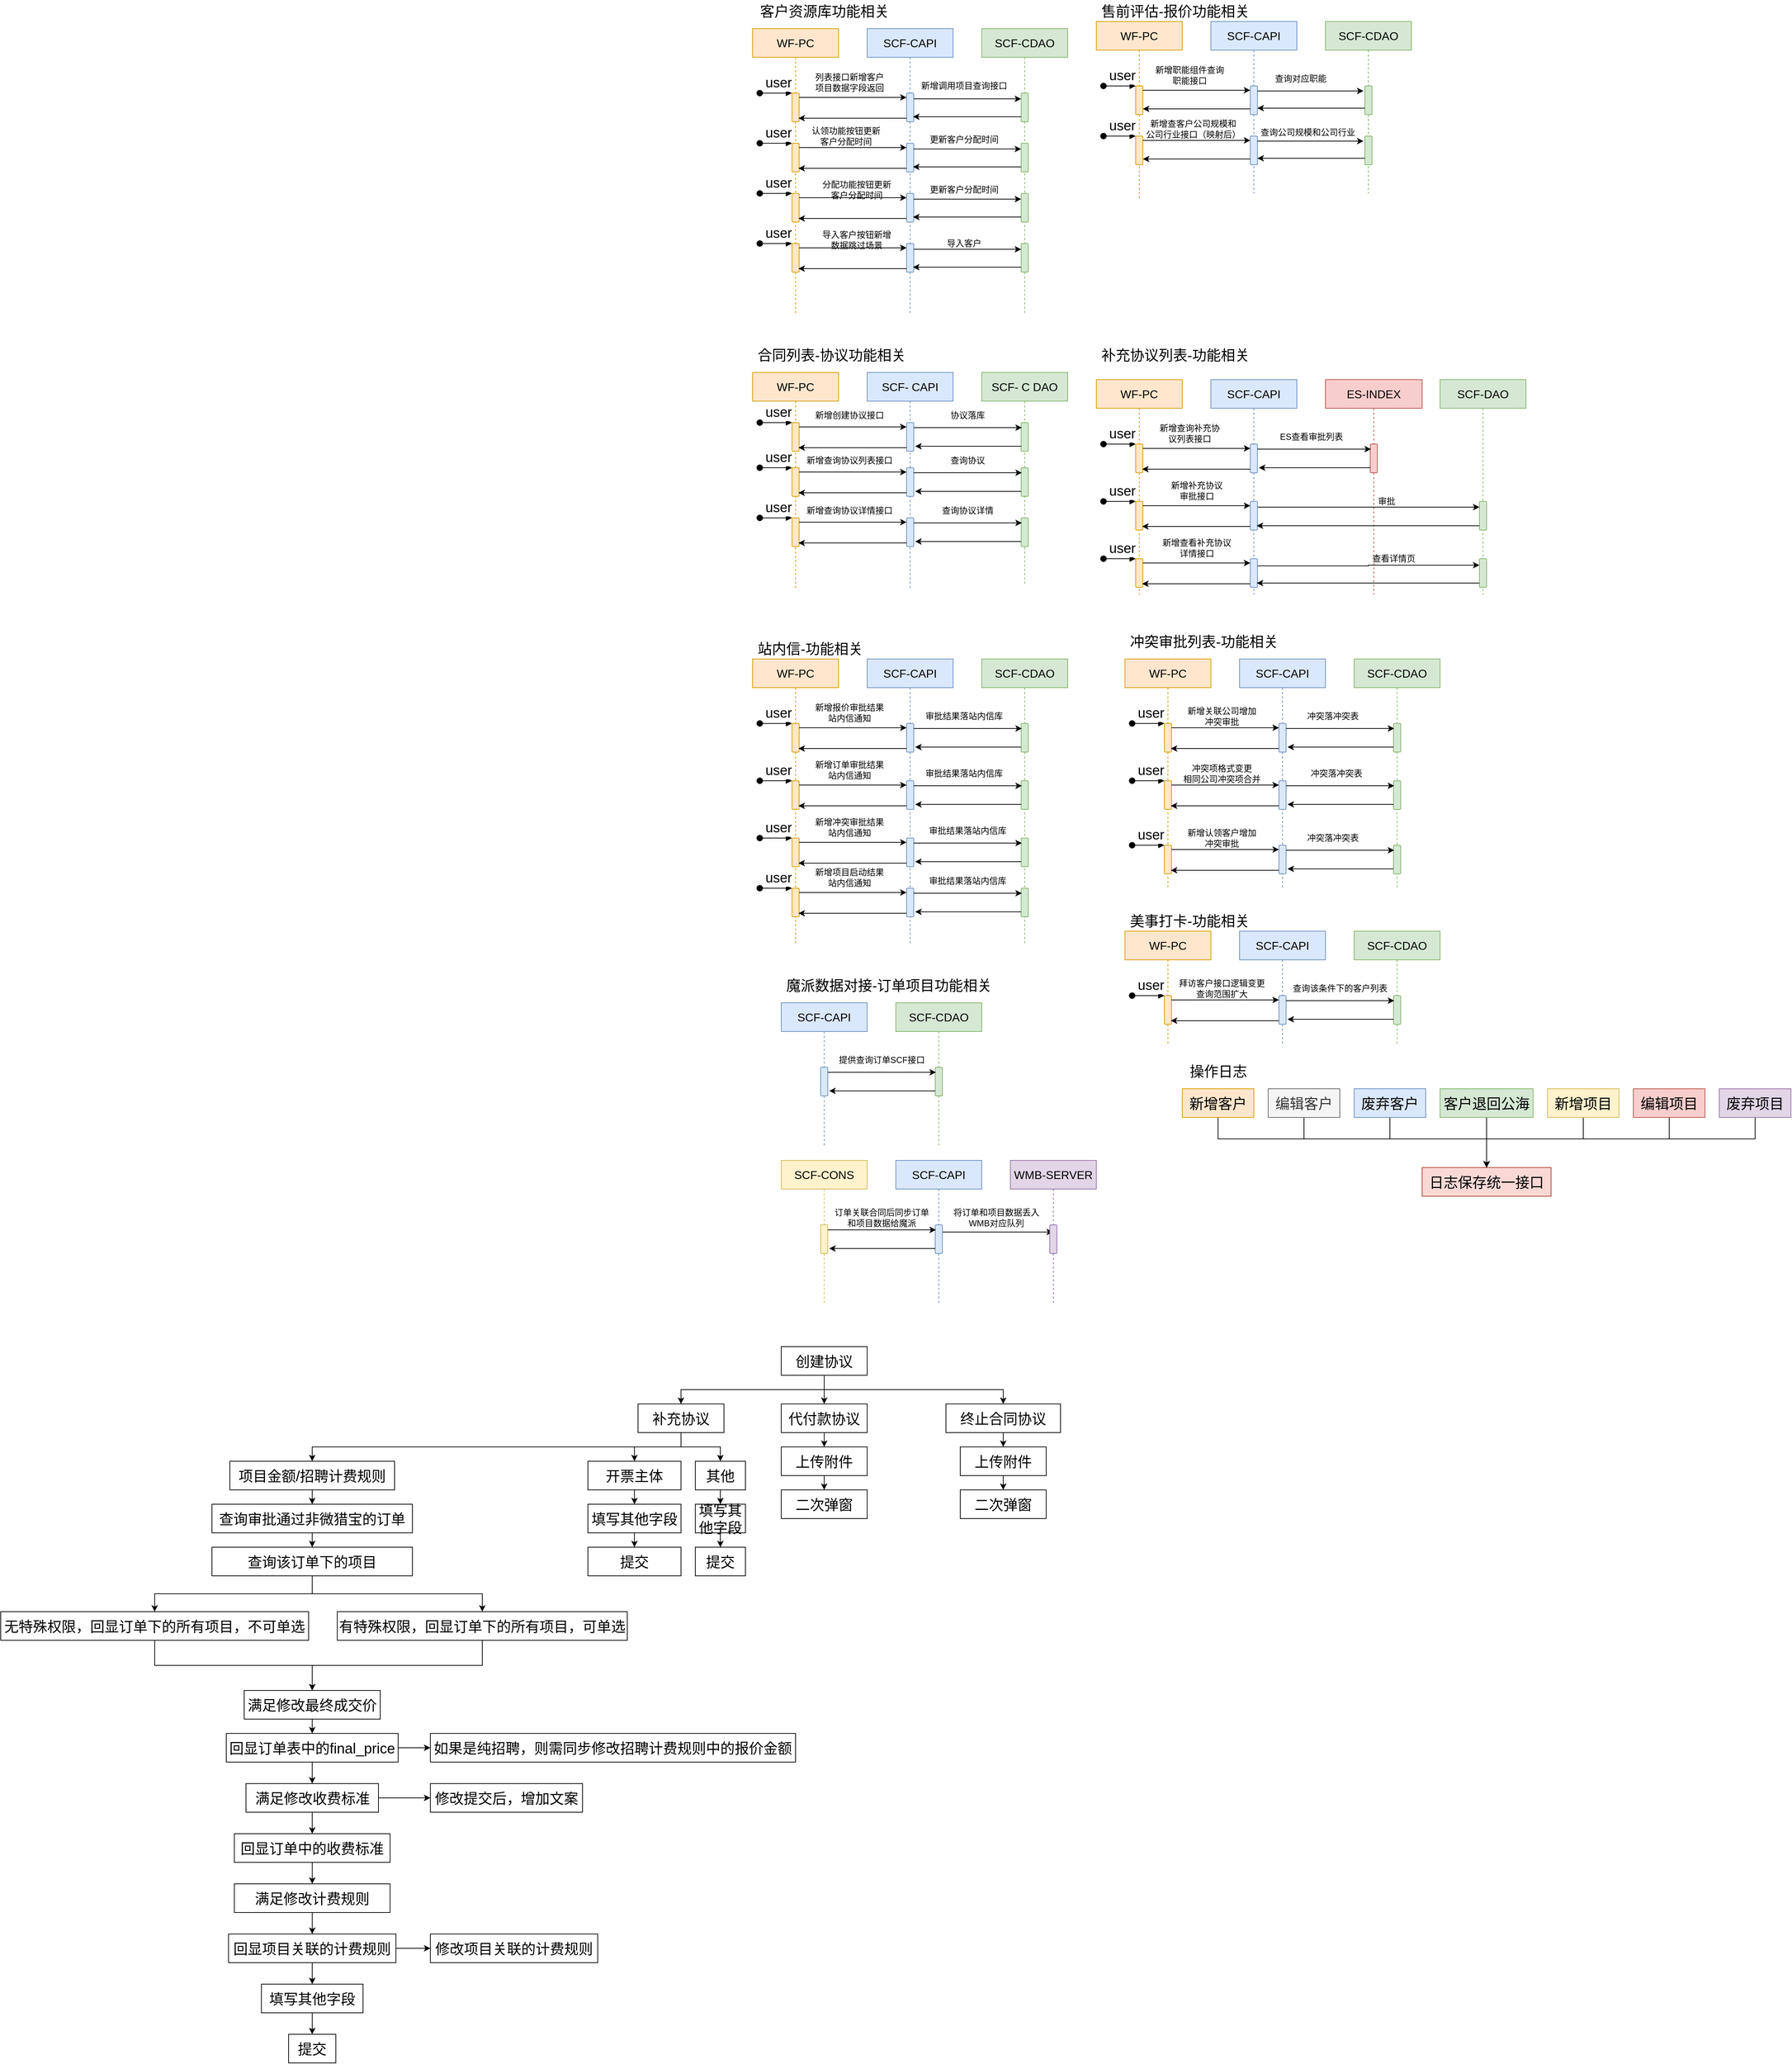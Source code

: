 <mxfile version="19.0.2" type="github">
  <diagram id="wgBlVhovMK9ZvSngc1W-" name="第 1 页">
    <mxGraphModel dx="5237" dy="1934" grid="1" gridSize="10" guides="1" tooltips="1" connect="1" arrows="1" fold="1" page="0" pageScale="1" pageWidth="827" pageHeight="1169" math="0" shadow="0">
      <root>
        <mxCell id="0" />
        <mxCell id="1" parent="0" />
        <mxCell id="c3yYRgItxj0xwHfutBmN-1" value="客户资源库功能相关" style="text;html=1;align=center;verticalAlign=middle;resizable=0;points=[];autosize=1;strokeColor=none;fillColor=none;fontSize=20;" vertex="1" parent="1">
          <mxGeometry x="-1800" y="-600" width="200" height="30" as="geometry" />
        </mxCell>
        <mxCell id="c3yYRgItxj0xwHfutBmN-2" value="WF-PC" style="shape=umlLifeline;perimeter=lifelinePerimeter;whiteSpace=wrap;html=1;container=1;collapsible=0;recursiveResize=0;outlineConnect=0;rounded=0;fontFamily=Helvetica;fontSize=16;strokeColor=#d79b00;fillColor=#ffe6cc;" vertex="1" parent="1">
          <mxGeometry x="-1800" y="-560" width="120" height="400" as="geometry" />
        </mxCell>
        <mxCell id="c3yYRgItxj0xwHfutBmN-3" value="" style="html=1;points=[];perimeter=orthogonalPerimeter;rounded=1;fontFamily=Helvetica;fontSize=19;strokeColor=#d79b00;fillColor=#ffe6cc;" vertex="1" parent="c3yYRgItxj0xwHfutBmN-2">
          <mxGeometry x="55" y="90" width="10" height="40" as="geometry" />
        </mxCell>
        <mxCell id="c3yYRgItxj0xwHfutBmN-4" value="user" style="html=1;verticalAlign=bottom;startArrow=oval;endArrow=block;startSize=8;rounded=0;fontFamily=Helvetica;fontSize=19;fontColor=default;" edge="1" parent="c3yYRgItxj0xwHfutBmN-2" target="c3yYRgItxj0xwHfutBmN-3">
          <mxGeometry x="0.143" relative="1" as="geometry">
            <mxPoint x="10" y="90" as="sourcePoint" />
            <mxPoint as="offset" />
          </mxGeometry>
        </mxCell>
        <mxCell id="c3yYRgItxj0xwHfutBmN-5" value="SCF-CAPI" style="shape=umlLifeline;perimeter=lifelinePerimeter;whiteSpace=wrap;html=1;container=1;collapsible=0;recursiveResize=0;outlineConnect=0;rounded=0;fontFamily=Helvetica;fontSize=16;strokeColor=#6c8ebf;fillColor=#dae8fc;" vertex="1" parent="1">
          <mxGeometry x="-1640" y="-560" width="120" height="400" as="geometry" />
        </mxCell>
        <mxCell id="c3yYRgItxj0xwHfutBmN-6" value="" style="html=1;points=[];perimeter=orthogonalPerimeter;rounded=1;fontFamily=Helvetica;fontSize=19;strokeColor=#6c8ebf;fillColor=#dae8fc;" vertex="1" parent="c3yYRgItxj0xwHfutBmN-5">
          <mxGeometry x="55" y="90" width="10" height="40" as="geometry" />
        </mxCell>
        <mxCell id="c3yYRgItxj0xwHfutBmN-9" value="SCF-CDAO" style="shape=umlLifeline;perimeter=lifelinePerimeter;whiteSpace=wrap;html=1;container=1;collapsible=0;recursiveResize=0;outlineConnect=0;rounded=0;fontFamily=Helvetica;fontSize=16;strokeColor=#82b366;fillColor=#d5e8d4;" vertex="1" parent="1">
          <mxGeometry x="-1480" y="-560" width="120" height="400" as="geometry" />
        </mxCell>
        <mxCell id="c3yYRgItxj0xwHfutBmN-10" value="" style="html=1;points=[];perimeter=orthogonalPerimeter;rounded=1;fontFamily=Helvetica;fontSize=19;strokeColor=#82b366;fillColor=#d5e8d4;" vertex="1" parent="c3yYRgItxj0xwHfutBmN-9">
          <mxGeometry x="55" y="90" width="10" height="40" as="geometry" />
        </mxCell>
        <mxCell id="c3yYRgItxj0xwHfutBmN-17" value="" style="html=1;points=[];perimeter=orthogonalPerimeter;rounded=1;fontFamily=Helvetica;fontSize=19;strokeColor=#d79b00;fillColor=#ffe6cc;" vertex="1" parent="c3yYRgItxj0xwHfutBmN-9">
          <mxGeometry x="-265" y="160" width="10" height="40" as="geometry" />
        </mxCell>
        <mxCell id="c3yYRgItxj0xwHfutBmN-18" value="user" style="html=1;verticalAlign=bottom;startArrow=oval;endArrow=block;startSize=8;rounded=0;fontFamily=Helvetica;fontSize=19;fontColor=default;" edge="1" parent="c3yYRgItxj0xwHfutBmN-9" target="c3yYRgItxj0xwHfutBmN-17">
          <mxGeometry x="0.143" relative="1" as="geometry">
            <mxPoint x="-310" y="160" as="sourcePoint" />
            <mxPoint as="offset" />
          </mxGeometry>
        </mxCell>
        <mxCell id="c3yYRgItxj0xwHfutBmN-19" value="" style="html=1;points=[];perimeter=orthogonalPerimeter;rounded=1;fontFamily=Helvetica;fontSize=19;strokeColor=#6c8ebf;fillColor=#dae8fc;" vertex="1" parent="c3yYRgItxj0xwHfutBmN-9">
          <mxGeometry x="-105" y="160" width="10" height="40" as="geometry" />
        </mxCell>
        <mxCell id="c3yYRgItxj0xwHfutBmN-20" value="" style="html=1;points=[];perimeter=orthogonalPerimeter;rounded=1;fontFamily=Helvetica;fontSize=19;strokeColor=#82b366;fillColor=#d5e8d4;" vertex="1" parent="c3yYRgItxj0xwHfutBmN-9">
          <mxGeometry x="55" y="160" width="10" height="40" as="geometry" />
        </mxCell>
        <mxCell id="c3yYRgItxj0xwHfutBmN-21" style="edgeStyle=orthogonalEdgeStyle;rounded=0;orthogonalLoop=1;jettySize=auto;html=1;entryX=0;entryY=0.15;entryDx=0;entryDy=0;entryPerimeter=0;fontSize=20;" edge="1" parent="c3yYRgItxj0xwHfutBmN-9" source="c3yYRgItxj0xwHfutBmN-17" target="c3yYRgItxj0xwHfutBmN-19">
          <mxGeometry relative="1" as="geometry">
            <Array as="points">
              <mxPoint x="-220" y="166" />
              <mxPoint x="-220" y="166" />
            </Array>
          </mxGeometry>
        </mxCell>
        <mxCell id="c3yYRgItxj0xwHfutBmN-22" style="edgeStyle=orthogonalEdgeStyle;rounded=0;orthogonalLoop=1;jettySize=auto;html=1;entryX=0;entryY=0.2;entryDx=0;entryDy=0;entryPerimeter=0;fontSize=20;" edge="1" parent="c3yYRgItxj0xwHfutBmN-9" source="c3yYRgItxj0xwHfutBmN-19" target="c3yYRgItxj0xwHfutBmN-20">
          <mxGeometry relative="1" as="geometry">
            <Array as="points">
              <mxPoint x="-60" y="168" />
              <mxPoint x="-60" y="168" />
            </Array>
          </mxGeometry>
        </mxCell>
        <mxCell id="c3yYRgItxj0xwHfutBmN-23" style="edgeStyle=orthogonalEdgeStyle;rounded=0;orthogonalLoop=1;jettySize=auto;html=1;entryX=0.9;entryY=0.825;entryDx=0;entryDy=0;entryPerimeter=0;fontSize=20;" edge="1" parent="c3yYRgItxj0xwHfutBmN-9" source="c3yYRgItxj0xwHfutBmN-20" target="c3yYRgItxj0xwHfutBmN-19">
          <mxGeometry relative="1" as="geometry">
            <Array as="points">
              <mxPoint x="20" y="193" />
              <mxPoint x="20" y="193" />
            </Array>
          </mxGeometry>
        </mxCell>
        <mxCell id="c3yYRgItxj0xwHfutBmN-24" style="edgeStyle=orthogonalEdgeStyle;rounded=0;orthogonalLoop=1;jettySize=auto;html=1;entryX=0.9;entryY=0.875;entryDx=0;entryDy=0;entryPerimeter=0;fontSize=20;" edge="1" parent="c3yYRgItxj0xwHfutBmN-9" source="c3yYRgItxj0xwHfutBmN-19" target="c3yYRgItxj0xwHfutBmN-17">
          <mxGeometry relative="1" as="geometry">
            <Array as="points">
              <mxPoint x="-140" y="195" />
              <mxPoint x="-140" y="195" />
            </Array>
          </mxGeometry>
        </mxCell>
        <mxCell id="c3yYRgItxj0xwHfutBmN-25" value="" style="html=1;points=[];perimeter=orthogonalPerimeter;rounded=1;fontFamily=Helvetica;fontSize=19;strokeColor=#d79b00;fillColor=#ffe6cc;" vertex="1" parent="c3yYRgItxj0xwHfutBmN-9">
          <mxGeometry x="-265" y="230" width="10" height="40" as="geometry" />
        </mxCell>
        <mxCell id="c3yYRgItxj0xwHfutBmN-26" value="user" style="html=1;verticalAlign=bottom;startArrow=oval;endArrow=block;startSize=8;rounded=0;fontFamily=Helvetica;fontSize=19;fontColor=default;" edge="1" parent="c3yYRgItxj0xwHfutBmN-9" target="c3yYRgItxj0xwHfutBmN-25">
          <mxGeometry x="0.143" relative="1" as="geometry">
            <mxPoint x="-310" y="230" as="sourcePoint" />
            <mxPoint as="offset" />
          </mxGeometry>
        </mxCell>
        <mxCell id="c3yYRgItxj0xwHfutBmN-27" value="" style="html=1;points=[];perimeter=orthogonalPerimeter;rounded=1;fontFamily=Helvetica;fontSize=19;strokeColor=#6c8ebf;fillColor=#dae8fc;" vertex="1" parent="c3yYRgItxj0xwHfutBmN-9">
          <mxGeometry x="-105" y="230" width="10" height="40" as="geometry" />
        </mxCell>
        <mxCell id="c3yYRgItxj0xwHfutBmN-28" value="" style="html=1;points=[];perimeter=orthogonalPerimeter;rounded=1;fontFamily=Helvetica;fontSize=19;strokeColor=#82b366;fillColor=#d5e8d4;" vertex="1" parent="c3yYRgItxj0xwHfutBmN-9">
          <mxGeometry x="55" y="230" width="10" height="40" as="geometry" />
        </mxCell>
        <mxCell id="c3yYRgItxj0xwHfutBmN-29" style="edgeStyle=orthogonalEdgeStyle;rounded=0;orthogonalLoop=1;jettySize=auto;html=1;entryX=0;entryY=0.15;entryDx=0;entryDy=0;entryPerimeter=0;fontSize=20;" edge="1" parent="c3yYRgItxj0xwHfutBmN-9" source="c3yYRgItxj0xwHfutBmN-25" target="c3yYRgItxj0xwHfutBmN-27">
          <mxGeometry relative="1" as="geometry">
            <Array as="points">
              <mxPoint x="-220" y="236" />
              <mxPoint x="-220" y="236" />
            </Array>
          </mxGeometry>
        </mxCell>
        <mxCell id="c3yYRgItxj0xwHfutBmN-30" style="edgeStyle=orthogonalEdgeStyle;rounded=0;orthogonalLoop=1;jettySize=auto;html=1;entryX=0;entryY=0.2;entryDx=0;entryDy=0;entryPerimeter=0;fontSize=20;" edge="1" parent="c3yYRgItxj0xwHfutBmN-9" source="c3yYRgItxj0xwHfutBmN-27" target="c3yYRgItxj0xwHfutBmN-28">
          <mxGeometry relative="1" as="geometry">
            <Array as="points">
              <mxPoint x="-60" y="238" />
              <mxPoint x="-60" y="238" />
            </Array>
          </mxGeometry>
        </mxCell>
        <mxCell id="c3yYRgItxj0xwHfutBmN-31" style="edgeStyle=orthogonalEdgeStyle;rounded=0;orthogonalLoop=1;jettySize=auto;html=1;entryX=0.9;entryY=0.825;entryDx=0;entryDy=0;entryPerimeter=0;fontSize=20;" edge="1" parent="c3yYRgItxj0xwHfutBmN-9" source="c3yYRgItxj0xwHfutBmN-28" target="c3yYRgItxj0xwHfutBmN-27">
          <mxGeometry relative="1" as="geometry">
            <Array as="points">
              <mxPoint x="20" y="263" />
              <mxPoint x="20" y="263" />
            </Array>
          </mxGeometry>
        </mxCell>
        <mxCell id="c3yYRgItxj0xwHfutBmN-32" style="edgeStyle=orthogonalEdgeStyle;rounded=0;orthogonalLoop=1;jettySize=auto;html=1;entryX=0.9;entryY=0.875;entryDx=0;entryDy=0;entryPerimeter=0;fontSize=20;" edge="1" parent="c3yYRgItxj0xwHfutBmN-9" source="c3yYRgItxj0xwHfutBmN-27" target="c3yYRgItxj0xwHfutBmN-25">
          <mxGeometry relative="1" as="geometry">
            <Array as="points">
              <mxPoint x="-140" y="265" />
              <mxPoint x="-140" y="265" />
            </Array>
          </mxGeometry>
        </mxCell>
        <mxCell id="c3yYRgItxj0xwHfutBmN-33" value="" style="html=1;points=[];perimeter=orthogonalPerimeter;rounded=1;fontFamily=Helvetica;fontSize=19;strokeColor=#d79b00;fillColor=#ffe6cc;" vertex="1" parent="c3yYRgItxj0xwHfutBmN-9">
          <mxGeometry x="-265" y="300" width="10" height="40" as="geometry" />
        </mxCell>
        <mxCell id="c3yYRgItxj0xwHfutBmN-34" value="user" style="html=1;verticalAlign=bottom;startArrow=oval;endArrow=block;startSize=8;rounded=0;fontFamily=Helvetica;fontSize=19;fontColor=default;" edge="1" parent="c3yYRgItxj0xwHfutBmN-9" target="c3yYRgItxj0xwHfutBmN-33">
          <mxGeometry x="0.143" relative="1" as="geometry">
            <mxPoint x="-310" y="300" as="sourcePoint" />
            <mxPoint as="offset" />
          </mxGeometry>
        </mxCell>
        <mxCell id="c3yYRgItxj0xwHfutBmN-35" value="" style="html=1;points=[];perimeter=orthogonalPerimeter;rounded=1;fontFamily=Helvetica;fontSize=19;strokeColor=#6c8ebf;fillColor=#dae8fc;" vertex="1" parent="c3yYRgItxj0xwHfutBmN-9">
          <mxGeometry x="-105" y="300" width="10" height="40" as="geometry" />
        </mxCell>
        <mxCell id="c3yYRgItxj0xwHfutBmN-36" value="" style="html=1;points=[];perimeter=orthogonalPerimeter;rounded=1;fontFamily=Helvetica;fontSize=19;strokeColor=#82b366;fillColor=#d5e8d4;" vertex="1" parent="c3yYRgItxj0xwHfutBmN-9">
          <mxGeometry x="55" y="300" width="10" height="40" as="geometry" />
        </mxCell>
        <mxCell id="c3yYRgItxj0xwHfutBmN-37" style="edgeStyle=orthogonalEdgeStyle;rounded=0;orthogonalLoop=1;jettySize=auto;html=1;entryX=0;entryY=0.15;entryDx=0;entryDy=0;entryPerimeter=0;fontSize=20;" edge="1" parent="c3yYRgItxj0xwHfutBmN-9" source="c3yYRgItxj0xwHfutBmN-33" target="c3yYRgItxj0xwHfutBmN-35">
          <mxGeometry relative="1" as="geometry">
            <Array as="points">
              <mxPoint x="-220" y="306" />
              <mxPoint x="-220" y="306" />
            </Array>
          </mxGeometry>
        </mxCell>
        <mxCell id="c3yYRgItxj0xwHfutBmN-38" style="edgeStyle=orthogonalEdgeStyle;rounded=0;orthogonalLoop=1;jettySize=auto;html=1;entryX=0;entryY=0.2;entryDx=0;entryDy=0;entryPerimeter=0;fontSize=20;" edge="1" parent="c3yYRgItxj0xwHfutBmN-9" source="c3yYRgItxj0xwHfutBmN-35" target="c3yYRgItxj0xwHfutBmN-36">
          <mxGeometry relative="1" as="geometry">
            <Array as="points">
              <mxPoint x="-60" y="308" />
              <mxPoint x="-60" y="308" />
            </Array>
          </mxGeometry>
        </mxCell>
        <mxCell id="c3yYRgItxj0xwHfutBmN-39" style="edgeStyle=orthogonalEdgeStyle;rounded=0;orthogonalLoop=1;jettySize=auto;html=1;entryX=0.9;entryY=0.825;entryDx=0;entryDy=0;entryPerimeter=0;fontSize=20;" edge="1" parent="c3yYRgItxj0xwHfutBmN-9" source="c3yYRgItxj0xwHfutBmN-36" target="c3yYRgItxj0xwHfutBmN-35">
          <mxGeometry relative="1" as="geometry">
            <Array as="points">
              <mxPoint x="20" y="333" />
              <mxPoint x="20" y="333" />
            </Array>
          </mxGeometry>
        </mxCell>
        <mxCell id="c3yYRgItxj0xwHfutBmN-40" style="edgeStyle=orthogonalEdgeStyle;rounded=0;orthogonalLoop=1;jettySize=auto;html=1;entryX=0.9;entryY=0.875;entryDx=0;entryDy=0;entryPerimeter=0;fontSize=20;" edge="1" parent="c3yYRgItxj0xwHfutBmN-9" source="c3yYRgItxj0xwHfutBmN-35" target="c3yYRgItxj0xwHfutBmN-33">
          <mxGeometry relative="1" as="geometry">
            <Array as="points">
              <mxPoint x="-140" y="335" />
              <mxPoint x="-140" y="335" />
            </Array>
          </mxGeometry>
        </mxCell>
        <mxCell id="c3yYRgItxj0xwHfutBmN-42" value="新增调用项目查询接口" style="text;html=1;align=center;verticalAlign=middle;resizable=0;points=[];autosize=1;strokeColor=none;fillColor=none;fontSize=12;" vertex="1" parent="c3yYRgItxj0xwHfutBmN-9">
          <mxGeometry x="-95" y="70" width="140" height="20" as="geometry" />
        </mxCell>
        <mxCell id="c3yYRgItxj0xwHfutBmN-12" style="edgeStyle=orthogonalEdgeStyle;rounded=0;orthogonalLoop=1;jettySize=auto;html=1;entryX=0;entryY=0.15;entryDx=0;entryDy=0;entryPerimeter=0;fontSize=20;" edge="1" parent="1" source="c3yYRgItxj0xwHfutBmN-3" target="c3yYRgItxj0xwHfutBmN-6">
          <mxGeometry relative="1" as="geometry">
            <Array as="points">
              <mxPoint x="-1700" y="-464" />
              <mxPoint x="-1700" y="-464" />
            </Array>
          </mxGeometry>
        </mxCell>
        <mxCell id="c3yYRgItxj0xwHfutBmN-13" style="edgeStyle=orthogonalEdgeStyle;rounded=0;orthogonalLoop=1;jettySize=auto;html=1;entryX=0;entryY=0.2;entryDx=0;entryDy=0;entryPerimeter=0;fontSize=20;" edge="1" parent="1" source="c3yYRgItxj0xwHfutBmN-6" target="c3yYRgItxj0xwHfutBmN-10">
          <mxGeometry relative="1" as="geometry">
            <Array as="points">
              <mxPoint x="-1540" y="-462" />
              <mxPoint x="-1540" y="-462" />
            </Array>
          </mxGeometry>
        </mxCell>
        <mxCell id="c3yYRgItxj0xwHfutBmN-15" style="edgeStyle=orthogonalEdgeStyle;rounded=0;orthogonalLoop=1;jettySize=auto;html=1;entryX=0.9;entryY=0.825;entryDx=0;entryDy=0;entryPerimeter=0;fontSize=20;" edge="1" parent="1" source="c3yYRgItxj0xwHfutBmN-10" target="c3yYRgItxj0xwHfutBmN-6">
          <mxGeometry relative="1" as="geometry">
            <Array as="points">
              <mxPoint x="-1460" y="-437" />
              <mxPoint x="-1460" y="-437" />
            </Array>
          </mxGeometry>
        </mxCell>
        <mxCell id="c3yYRgItxj0xwHfutBmN-16" style="edgeStyle=orthogonalEdgeStyle;rounded=0;orthogonalLoop=1;jettySize=auto;html=1;entryX=0.9;entryY=0.875;entryDx=0;entryDy=0;entryPerimeter=0;fontSize=20;" edge="1" parent="1" source="c3yYRgItxj0xwHfutBmN-6" target="c3yYRgItxj0xwHfutBmN-3">
          <mxGeometry relative="1" as="geometry">
            <Array as="points">
              <mxPoint x="-1620" y="-435" />
              <mxPoint x="-1620" y="-435" />
            </Array>
          </mxGeometry>
        </mxCell>
        <mxCell id="c3yYRgItxj0xwHfutBmN-41" value="列表接口新增客户&lt;br&gt;项目数据字段返回" style="text;html=1;align=center;verticalAlign=middle;resizable=0;points=[];autosize=1;strokeColor=none;fillColor=none;fontSize=12;" vertex="1" parent="1">
          <mxGeometry x="-1720" y="-500" width="110" height="30" as="geometry" />
        </mxCell>
        <mxCell id="c3yYRgItxj0xwHfutBmN-43" value="认领功能按钮更新&lt;br&gt;客户分配时间" style="text;html=1;align=center;verticalAlign=middle;resizable=0;points=[];autosize=1;strokeColor=none;fillColor=none;fontSize=12;" vertex="1" parent="1">
          <mxGeometry x="-1725" y="-425" width="110" height="30" as="geometry" />
        </mxCell>
        <mxCell id="c3yYRgItxj0xwHfutBmN-44" value="更新客户分配时间" style="text;html=1;align=center;verticalAlign=middle;resizable=0;points=[];autosize=1;strokeColor=none;fillColor=none;fontSize=12;" vertex="1" parent="1">
          <mxGeometry x="-1560" y="-415" width="110" height="20" as="geometry" />
        </mxCell>
        <mxCell id="c3yYRgItxj0xwHfutBmN-45" value="分配功能按钮更新&lt;br&gt;客户分配时间" style="text;html=1;align=center;verticalAlign=middle;resizable=0;points=[];autosize=1;strokeColor=none;fillColor=none;fontSize=12;" vertex="1" parent="1">
          <mxGeometry x="-1710" y="-350" width="110" height="30" as="geometry" />
        </mxCell>
        <mxCell id="c3yYRgItxj0xwHfutBmN-46" value="更新客户分配时间" style="text;html=1;align=center;verticalAlign=middle;resizable=0;points=[];autosize=1;strokeColor=none;fillColor=none;fontSize=12;" vertex="1" parent="1">
          <mxGeometry x="-1560" y="-345" width="110" height="20" as="geometry" />
        </mxCell>
        <mxCell id="c3yYRgItxj0xwHfutBmN-47" value="导入客户按钮新增&lt;br&gt;数据跳过场景" style="text;html=1;align=center;verticalAlign=middle;resizable=0;points=[];autosize=1;strokeColor=none;fillColor=none;fontSize=12;" vertex="1" parent="1">
          <mxGeometry x="-1710" y="-280" width="110" height="30" as="geometry" />
        </mxCell>
        <mxCell id="c3yYRgItxj0xwHfutBmN-48" value="导入客户" style="text;html=1;align=center;verticalAlign=middle;resizable=0;points=[];autosize=1;strokeColor=none;fillColor=none;fontSize=12;" vertex="1" parent="1">
          <mxGeometry x="-1535" y="-270" width="60" height="20" as="geometry" />
        </mxCell>
        <mxCell id="c3yYRgItxj0xwHfutBmN-49" value="售前评估-报价功能相关" style="text;html=1;align=center;verticalAlign=middle;resizable=0;points=[];autosize=1;strokeColor=none;fillColor=none;fontSize=20;" vertex="1" parent="1">
          <mxGeometry x="-1320" y="-600" width="220" height="30" as="geometry" />
        </mxCell>
        <mxCell id="c3yYRgItxj0xwHfutBmN-50" value="WF-PC" style="shape=umlLifeline;perimeter=lifelinePerimeter;whiteSpace=wrap;html=1;container=1;collapsible=0;recursiveResize=0;outlineConnect=0;rounded=0;fontFamily=Helvetica;fontSize=16;strokeColor=#d79b00;fillColor=#ffe6cc;" vertex="1" parent="1">
          <mxGeometry x="-1320" y="-570" width="120" height="250" as="geometry" />
        </mxCell>
        <mxCell id="c3yYRgItxj0xwHfutBmN-51" value="" style="html=1;points=[];perimeter=orthogonalPerimeter;rounded=1;fontFamily=Helvetica;fontSize=19;strokeColor=#d79b00;fillColor=#ffe6cc;" vertex="1" parent="c3yYRgItxj0xwHfutBmN-50">
          <mxGeometry x="55" y="90" width="10" height="40" as="geometry" />
        </mxCell>
        <mxCell id="c3yYRgItxj0xwHfutBmN-52" value="user" style="html=1;verticalAlign=bottom;startArrow=oval;endArrow=block;startSize=8;rounded=0;fontFamily=Helvetica;fontSize=19;fontColor=default;" edge="1" parent="c3yYRgItxj0xwHfutBmN-50" target="c3yYRgItxj0xwHfutBmN-51">
          <mxGeometry x="0.143" relative="1" as="geometry">
            <mxPoint x="10" y="90" as="sourcePoint" />
            <mxPoint as="offset" />
          </mxGeometry>
        </mxCell>
        <mxCell id="c3yYRgItxj0xwHfutBmN-53" value="SCF-CAPI" style="shape=umlLifeline;perimeter=lifelinePerimeter;whiteSpace=wrap;html=1;container=1;collapsible=0;recursiveResize=0;outlineConnect=0;rounded=0;fontFamily=Helvetica;fontSize=16;strokeColor=#6c8ebf;fillColor=#dae8fc;" vertex="1" parent="1">
          <mxGeometry x="-1160" y="-570" width="120" height="240" as="geometry" />
        </mxCell>
        <mxCell id="c3yYRgItxj0xwHfutBmN-54" value="" style="html=1;points=[];perimeter=orthogonalPerimeter;rounded=1;fontFamily=Helvetica;fontSize=19;strokeColor=#6c8ebf;fillColor=#dae8fc;" vertex="1" parent="c3yYRgItxj0xwHfutBmN-53">
          <mxGeometry x="55" y="90" width="10" height="40" as="geometry" />
        </mxCell>
        <mxCell id="c3yYRgItxj0xwHfutBmN-57" value="SCF-CDAO" style="shape=umlLifeline;perimeter=lifelinePerimeter;whiteSpace=wrap;html=1;container=1;collapsible=0;recursiveResize=0;outlineConnect=0;rounded=0;fontFamily=Helvetica;fontSize=16;strokeColor=#82b366;fillColor=#d5e8d4;" vertex="1" parent="1">
          <mxGeometry x="-1000" y="-570" width="120" height="240" as="geometry" />
        </mxCell>
        <mxCell id="c3yYRgItxj0xwHfutBmN-58" value="" style="html=1;points=[];perimeter=orthogonalPerimeter;rounded=1;fontFamily=Helvetica;fontSize=19;strokeColor=#82b366;fillColor=#d5e8d4;" vertex="1" parent="c3yYRgItxj0xwHfutBmN-57">
          <mxGeometry x="55" y="90" width="10" height="40" as="geometry" />
        </mxCell>
        <mxCell id="c3yYRgItxj0xwHfutBmN-92" value="" style="html=1;points=[];perimeter=orthogonalPerimeter;rounded=1;fontFamily=Helvetica;fontSize=19;strokeColor=#d79b00;fillColor=#ffe6cc;" vertex="1" parent="c3yYRgItxj0xwHfutBmN-57">
          <mxGeometry x="-265" y="160" width="10" height="40" as="geometry" />
        </mxCell>
        <mxCell id="c3yYRgItxj0xwHfutBmN-93" value="user" style="html=1;verticalAlign=bottom;startArrow=oval;endArrow=block;startSize=8;rounded=0;fontFamily=Helvetica;fontSize=19;fontColor=default;" edge="1" parent="c3yYRgItxj0xwHfutBmN-57" target="c3yYRgItxj0xwHfutBmN-92">
          <mxGeometry x="0.143" relative="1" as="geometry">
            <mxPoint x="-310" y="160" as="sourcePoint" />
            <mxPoint as="offset" />
          </mxGeometry>
        </mxCell>
        <mxCell id="c3yYRgItxj0xwHfutBmN-94" value="" style="html=1;points=[];perimeter=orthogonalPerimeter;rounded=1;fontFamily=Helvetica;fontSize=19;strokeColor=#6c8ebf;fillColor=#dae8fc;" vertex="1" parent="c3yYRgItxj0xwHfutBmN-57">
          <mxGeometry x="-105" y="160" width="10" height="40" as="geometry" />
        </mxCell>
        <mxCell id="c3yYRgItxj0xwHfutBmN-95" value="" style="html=1;points=[];perimeter=orthogonalPerimeter;rounded=1;fontFamily=Helvetica;fontSize=19;strokeColor=#82b366;fillColor=#d5e8d4;" vertex="1" parent="c3yYRgItxj0xwHfutBmN-57">
          <mxGeometry x="55" y="160" width="10" height="40" as="geometry" />
        </mxCell>
        <mxCell id="c3yYRgItxj0xwHfutBmN-96" style="edgeStyle=orthogonalEdgeStyle;rounded=0;orthogonalLoop=1;jettySize=auto;html=1;entryX=0;entryY=0.15;entryDx=0;entryDy=0;entryPerimeter=0;fontSize=20;" edge="1" parent="c3yYRgItxj0xwHfutBmN-57" source="c3yYRgItxj0xwHfutBmN-92" target="c3yYRgItxj0xwHfutBmN-94">
          <mxGeometry relative="1" as="geometry">
            <Array as="points">
              <mxPoint x="-220" y="166" />
              <mxPoint x="-220" y="166" />
            </Array>
          </mxGeometry>
        </mxCell>
        <mxCell id="c3yYRgItxj0xwHfutBmN-97" style="edgeStyle=orthogonalEdgeStyle;rounded=0;orthogonalLoop=1;jettySize=auto;html=1;entryX=-0.2;entryY=0.175;entryDx=0;entryDy=0;entryPerimeter=0;fontSize=20;" edge="1" parent="c3yYRgItxj0xwHfutBmN-57" source="c3yYRgItxj0xwHfutBmN-94" target="c3yYRgItxj0xwHfutBmN-95">
          <mxGeometry relative="1" as="geometry">
            <Array as="points">
              <mxPoint x="-60" y="167" />
              <mxPoint x="-60" y="167" />
            </Array>
          </mxGeometry>
        </mxCell>
        <mxCell id="c3yYRgItxj0xwHfutBmN-100" style="edgeStyle=orthogonalEdgeStyle;rounded=0;orthogonalLoop=1;jettySize=auto;html=1;entryX=1;entryY=0.775;entryDx=0;entryDy=0;entryPerimeter=0;fontSize=12;" edge="1" parent="c3yYRgItxj0xwHfutBmN-57" source="c3yYRgItxj0xwHfutBmN-95" target="c3yYRgItxj0xwHfutBmN-94">
          <mxGeometry relative="1" as="geometry">
            <Array as="points">
              <mxPoint x="20" y="191" />
              <mxPoint x="20" y="191" />
            </Array>
          </mxGeometry>
        </mxCell>
        <mxCell id="c3yYRgItxj0xwHfutBmN-101" style="edgeStyle=orthogonalEdgeStyle;rounded=0;orthogonalLoop=1;jettySize=auto;html=1;entryX=1;entryY=0.8;entryDx=0;entryDy=0;entryPerimeter=0;fontSize=12;" edge="1" parent="c3yYRgItxj0xwHfutBmN-57" source="c3yYRgItxj0xwHfutBmN-94" target="c3yYRgItxj0xwHfutBmN-92">
          <mxGeometry relative="1" as="geometry">
            <Array as="points">
              <mxPoint x="-140" y="192" />
              <mxPoint x="-140" y="192" />
            </Array>
          </mxGeometry>
        </mxCell>
        <mxCell id="c3yYRgItxj0xwHfutBmN-70" style="edgeStyle=orthogonalEdgeStyle;rounded=0;orthogonalLoop=1;jettySize=auto;html=1;entryX=0;entryY=0.15;entryDx=0;entryDy=0;entryPerimeter=0;fontSize=20;" edge="1" parent="1" source="c3yYRgItxj0xwHfutBmN-51" target="c3yYRgItxj0xwHfutBmN-54">
          <mxGeometry relative="1" as="geometry">
            <Array as="points">
              <mxPoint x="-1220" y="-474" />
              <mxPoint x="-1220" y="-474" />
            </Array>
          </mxGeometry>
        </mxCell>
        <mxCell id="c3yYRgItxj0xwHfutBmN-71" style="edgeStyle=orthogonalEdgeStyle;rounded=0;orthogonalLoop=1;jettySize=auto;html=1;entryX=-0.2;entryY=0.175;entryDx=0;entryDy=0;entryPerimeter=0;fontSize=20;" edge="1" parent="1" source="c3yYRgItxj0xwHfutBmN-54" target="c3yYRgItxj0xwHfutBmN-58">
          <mxGeometry relative="1" as="geometry">
            <Array as="points">
              <mxPoint x="-1060" y="-473" />
              <mxPoint x="-1060" y="-473" />
            </Array>
          </mxGeometry>
        </mxCell>
        <mxCell id="c3yYRgItxj0xwHfutBmN-72" value="&lt;span style=&quot;font-size: 12px;&quot;&gt;新增职能组件查询&lt;br style=&quot;font-size: 12px;&quot;&gt;职能接口&lt;/span&gt;" style="text;html=1;align=center;verticalAlign=middle;resizable=0;points=[];autosize=1;strokeColor=none;fillColor=none;fontSize=12;" vertex="1" parent="1">
          <mxGeometry x="-1245" y="-510" width="110" height="30" as="geometry" />
        </mxCell>
        <mxCell id="c3yYRgItxj0xwHfutBmN-73" value="查询对应职能" style="text;html=1;align=center;verticalAlign=middle;resizable=0;points=[];autosize=1;strokeColor=none;fillColor=none;fontSize=12;" vertex="1" parent="1">
          <mxGeometry x="-1080" y="-500" width="90" height="20" as="geometry" />
        </mxCell>
        <mxCell id="c3yYRgItxj0xwHfutBmN-80" style="edgeStyle=orthogonalEdgeStyle;rounded=0;orthogonalLoop=1;jettySize=auto;html=1;entryX=1;entryY=0.775;entryDx=0;entryDy=0;entryPerimeter=0;fontSize=12;" edge="1" parent="1" source="c3yYRgItxj0xwHfutBmN-58" target="c3yYRgItxj0xwHfutBmN-54">
          <mxGeometry relative="1" as="geometry">
            <Array as="points">
              <mxPoint x="-980" y="-449" />
              <mxPoint x="-980" y="-449" />
            </Array>
          </mxGeometry>
        </mxCell>
        <mxCell id="c3yYRgItxj0xwHfutBmN-81" style="edgeStyle=orthogonalEdgeStyle;rounded=0;orthogonalLoop=1;jettySize=auto;html=1;entryX=1;entryY=0.8;entryDx=0;entryDy=0;entryPerimeter=0;fontSize=12;" edge="1" parent="1" source="c3yYRgItxj0xwHfutBmN-54" target="c3yYRgItxj0xwHfutBmN-51">
          <mxGeometry relative="1" as="geometry">
            <Array as="points">
              <mxPoint x="-1140" y="-448" />
              <mxPoint x="-1140" y="-448" />
            </Array>
          </mxGeometry>
        </mxCell>
        <mxCell id="c3yYRgItxj0xwHfutBmN-102" value="新增查客户公司规模和&lt;br&gt;公司行业接口（映射后）" style="text;html=1;align=center;verticalAlign=middle;resizable=0;points=[];autosize=1;strokeColor=none;fillColor=none;fontSize=12;" vertex="1" parent="1">
          <mxGeometry x="-1260" y="-435" width="150" height="30" as="geometry" />
        </mxCell>
        <mxCell id="c3yYRgItxj0xwHfutBmN-103" value="查询公司规模和公司行业" style="text;html=1;align=center;verticalAlign=middle;resizable=0;points=[];autosize=1;strokeColor=none;fillColor=none;fontSize=12;" vertex="1" parent="1">
          <mxGeometry x="-1100" y="-425" width="150" height="20" as="geometry" />
        </mxCell>
        <mxCell id="c3yYRgItxj0xwHfutBmN-104" value="合同列表-协议功能相关" style="text;html=1;align=center;verticalAlign=middle;resizable=0;points=[];autosize=1;strokeColor=none;fillColor=none;fontSize=20;" vertex="1" parent="1">
          <mxGeometry x="-1800" y="-120" width="220" height="30" as="geometry" />
        </mxCell>
        <mxCell id="c3yYRgItxj0xwHfutBmN-105" value="站内信-功能相关" style="text;html=1;align=center;verticalAlign=middle;resizable=0;points=[];autosize=1;strokeColor=none;fillColor=none;fontSize=20;" vertex="1" parent="1">
          <mxGeometry x="-1800" y="290" width="160" height="30" as="geometry" />
        </mxCell>
        <mxCell id="c3yYRgItxj0xwHfutBmN-107" value="WF-PC" style="shape=umlLifeline;perimeter=lifelinePerimeter;whiteSpace=wrap;html=1;container=1;collapsible=0;recursiveResize=0;outlineConnect=0;rounded=0;fontFamily=Helvetica;fontSize=16;strokeColor=#d79b00;fillColor=#ffe6cc;" vertex="1" parent="1">
          <mxGeometry x="-1800" y="320" width="120" height="400" as="geometry" />
        </mxCell>
        <mxCell id="c3yYRgItxj0xwHfutBmN-108" value="" style="html=1;points=[];perimeter=orthogonalPerimeter;rounded=1;fontFamily=Helvetica;fontSize=19;strokeColor=#d79b00;fillColor=#ffe6cc;" vertex="1" parent="c3yYRgItxj0xwHfutBmN-107">
          <mxGeometry x="55" y="90" width="10" height="40" as="geometry" />
        </mxCell>
        <mxCell id="c3yYRgItxj0xwHfutBmN-109" value="user" style="html=1;verticalAlign=bottom;startArrow=oval;endArrow=block;startSize=8;rounded=0;fontFamily=Helvetica;fontSize=19;fontColor=default;" edge="1" parent="c3yYRgItxj0xwHfutBmN-107" target="c3yYRgItxj0xwHfutBmN-108">
          <mxGeometry x="0.143" relative="1" as="geometry">
            <mxPoint x="10" y="90" as="sourcePoint" />
            <mxPoint as="offset" />
          </mxGeometry>
        </mxCell>
        <mxCell id="c3yYRgItxj0xwHfutBmN-110" value="SCF-CAPI" style="shape=umlLifeline;perimeter=lifelinePerimeter;whiteSpace=wrap;html=1;container=1;collapsible=0;recursiveResize=0;outlineConnect=0;rounded=0;fontFamily=Helvetica;fontSize=16;strokeColor=#6c8ebf;fillColor=#dae8fc;" vertex="1" parent="1">
          <mxGeometry x="-1640" y="320" width="120" height="400" as="geometry" />
        </mxCell>
        <mxCell id="c3yYRgItxj0xwHfutBmN-111" value="" style="html=1;points=[];perimeter=orthogonalPerimeter;rounded=1;fontFamily=Helvetica;fontSize=19;strokeColor=#6c8ebf;fillColor=#dae8fc;" vertex="1" parent="c3yYRgItxj0xwHfutBmN-110">
          <mxGeometry x="55" y="90" width="10" height="40" as="geometry" />
        </mxCell>
        <mxCell id="c3yYRgItxj0xwHfutBmN-112" value="SCF-CDAO" style="shape=umlLifeline;perimeter=lifelinePerimeter;whiteSpace=wrap;html=1;container=1;collapsible=0;recursiveResize=0;outlineConnect=0;rounded=0;fontFamily=Helvetica;fontSize=16;strokeColor=#82b366;fillColor=#d5e8d4;" vertex="1" parent="1">
          <mxGeometry x="-1480" y="320" width="120" height="400" as="geometry" />
        </mxCell>
        <mxCell id="c3yYRgItxj0xwHfutBmN-113" value="" style="html=1;points=[];perimeter=orthogonalPerimeter;rounded=1;fontFamily=Helvetica;fontSize=19;strokeColor=#82b366;fillColor=#d5e8d4;" vertex="1" parent="c3yYRgItxj0xwHfutBmN-112">
          <mxGeometry x="55" y="90" width="10" height="40" as="geometry" />
        </mxCell>
        <mxCell id="c3yYRgItxj0xwHfutBmN-134" value="" style="html=1;points=[];perimeter=orthogonalPerimeter;rounded=1;fontFamily=Helvetica;fontSize=19;strokeColor=#d79b00;fillColor=#ffe6cc;" vertex="1" parent="c3yYRgItxj0xwHfutBmN-112">
          <mxGeometry x="-265" y="320" width="10" height="40" as="geometry" />
        </mxCell>
        <mxCell id="c3yYRgItxj0xwHfutBmN-135" value="user" style="html=1;verticalAlign=bottom;startArrow=oval;endArrow=block;startSize=8;rounded=0;fontFamily=Helvetica;fontSize=19;fontColor=default;" edge="1" parent="c3yYRgItxj0xwHfutBmN-112" target="c3yYRgItxj0xwHfutBmN-134">
          <mxGeometry x="0.143" relative="1" as="geometry">
            <mxPoint x="-310" y="320" as="sourcePoint" />
            <mxPoint as="offset" />
          </mxGeometry>
        </mxCell>
        <mxCell id="c3yYRgItxj0xwHfutBmN-136" value="" style="html=1;points=[];perimeter=orthogonalPerimeter;rounded=1;fontFamily=Helvetica;fontSize=19;strokeColor=#6c8ebf;fillColor=#dae8fc;" vertex="1" parent="c3yYRgItxj0xwHfutBmN-112">
          <mxGeometry x="-105" y="320" width="10" height="40" as="geometry" />
        </mxCell>
        <mxCell id="c3yYRgItxj0xwHfutBmN-137" value="" style="html=1;points=[];perimeter=orthogonalPerimeter;rounded=1;fontFamily=Helvetica;fontSize=19;strokeColor=#82b366;fillColor=#d5e8d4;" vertex="1" parent="c3yYRgItxj0xwHfutBmN-112">
          <mxGeometry x="55" y="320" width="10" height="40" as="geometry" />
        </mxCell>
        <mxCell id="c3yYRgItxj0xwHfutBmN-138" style="edgeStyle=orthogonalEdgeStyle;rounded=0;orthogonalLoop=1;jettySize=auto;html=1;entryX=0;entryY=0.15;entryDx=0;entryDy=0;entryPerimeter=0;fontSize=12;" edge="1" parent="c3yYRgItxj0xwHfutBmN-112" source="c3yYRgItxj0xwHfutBmN-134" target="c3yYRgItxj0xwHfutBmN-136">
          <mxGeometry relative="1" as="geometry">
            <Array as="points">
              <mxPoint x="-220" y="326" />
              <mxPoint x="-220" y="326" />
            </Array>
          </mxGeometry>
        </mxCell>
        <mxCell id="c3yYRgItxj0xwHfutBmN-139" style="edgeStyle=orthogonalEdgeStyle;rounded=0;orthogonalLoop=1;jettySize=auto;html=1;entryX=0.1;entryY=0.175;entryDx=0;entryDy=0;entryPerimeter=0;fontSize=12;" edge="1" parent="c3yYRgItxj0xwHfutBmN-112" source="c3yYRgItxj0xwHfutBmN-136" target="c3yYRgItxj0xwHfutBmN-137">
          <mxGeometry relative="1" as="geometry">
            <Array as="points">
              <mxPoint x="-60" y="327" />
              <mxPoint x="-60" y="327" />
            </Array>
          </mxGeometry>
        </mxCell>
        <mxCell id="c3yYRgItxj0xwHfutBmN-140" style="edgeStyle=orthogonalEdgeStyle;rounded=0;orthogonalLoop=1;jettySize=auto;html=1;entryX=1.2;entryY=0.825;entryDx=0;entryDy=0;entryPerimeter=0;fontSize=12;" edge="1" parent="c3yYRgItxj0xwHfutBmN-112" source="c3yYRgItxj0xwHfutBmN-137" target="c3yYRgItxj0xwHfutBmN-136">
          <mxGeometry relative="1" as="geometry">
            <Array as="points">
              <mxPoint x="20" y="353" />
              <mxPoint x="20" y="353" />
            </Array>
          </mxGeometry>
        </mxCell>
        <mxCell id="c3yYRgItxj0xwHfutBmN-141" style="edgeStyle=orthogonalEdgeStyle;rounded=0;orthogonalLoop=1;jettySize=auto;html=1;entryX=0.9;entryY=0.875;entryDx=0;entryDy=0;entryPerimeter=0;fontSize=12;" edge="1" parent="c3yYRgItxj0xwHfutBmN-112" source="c3yYRgItxj0xwHfutBmN-136" target="c3yYRgItxj0xwHfutBmN-134">
          <mxGeometry relative="1" as="geometry">
            <Array as="points">
              <mxPoint x="-140" y="355" />
              <mxPoint x="-140" y="355" />
            </Array>
          </mxGeometry>
        </mxCell>
        <mxCell id="c3yYRgItxj0xwHfutBmN-114" style="edgeStyle=orthogonalEdgeStyle;rounded=0;orthogonalLoop=1;jettySize=auto;html=1;entryX=0;entryY=0.15;entryDx=0;entryDy=0;entryPerimeter=0;fontSize=12;" edge="1" parent="1" source="c3yYRgItxj0xwHfutBmN-108" target="c3yYRgItxj0xwHfutBmN-111">
          <mxGeometry relative="1" as="geometry">
            <Array as="points">
              <mxPoint x="-1700" y="416" />
              <mxPoint x="-1700" y="416" />
            </Array>
          </mxGeometry>
        </mxCell>
        <mxCell id="c3yYRgItxj0xwHfutBmN-115" style="edgeStyle=orthogonalEdgeStyle;rounded=0;orthogonalLoop=1;jettySize=auto;html=1;entryX=0.1;entryY=0.175;entryDx=0;entryDy=0;entryPerimeter=0;fontSize=12;" edge="1" parent="1" source="c3yYRgItxj0xwHfutBmN-111" target="c3yYRgItxj0xwHfutBmN-113">
          <mxGeometry relative="1" as="geometry">
            <Array as="points">
              <mxPoint x="-1540" y="417" />
              <mxPoint x="-1540" y="417" />
            </Array>
          </mxGeometry>
        </mxCell>
        <mxCell id="c3yYRgItxj0xwHfutBmN-116" style="edgeStyle=orthogonalEdgeStyle;rounded=0;orthogonalLoop=1;jettySize=auto;html=1;entryX=1.2;entryY=0.825;entryDx=0;entryDy=0;entryPerimeter=0;fontSize=12;" edge="1" parent="1" source="c3yYRgItxj0xwHfutBmN-113" target="c3yYRgItxj0xwHfutBmN-111">
          <mxGeometry relative="1" as="geometry">
            <Array as="points">
              <mxPoint x="-1460" y="443" />
              <mxPoint x="-1460" y="443" />
            </Array>
          </mxGeometry>
        </mxCell>
        <mxCell id="c3yYRgItxj0xwHfutBmN-117" style="edgeStyle=orthogonalEdgeStyle;rounded=0;orthogonalLoop=1;jettySize=auto;html=1;entryX=0.9;entryY=0.875;entryDx=0;entryDy=0;entryPerimeter=0;fontSize=12;" edge="1" parent="1" source="c3yYRgItxj0xwHfutBmN-111" target="c3yYRgItxj0xwHfutBmN-108">
          <mxGeometry relative="1" as="geometry">
            <Array as="points">
              <mxPoint x="-1620" y="445" />
              <mxPoint x="-1620" y="445" />
            </Array>
          </mxGeometry>
        </mxCell>
        <mxCell id="c3yYRgItxj0xwHfutBmN-118" value="" style="html=1;points=[];perimeter=orthogonalPerimeter;rounded=1;fontFamily=Helvetica;fontSize=19;strokeColor=#d79b00;fillColor=#ffe6cc;" vertex="1" parent="1">
          <mxGeometry x="-1745" y="490" width="10" height="40" as="geometry" />
        </mxCell>
        <mxCell id="c3yYRgItxj0xwHfutBmN-119" value="user" style="html=1;verticalAlign=bottom;startArrow=oval;endArrow=block;startSize=8;rounded=0;fontFamily=Helvetica;fontSize=19;fontColor=default;" edge="1" parent="1" target="c3yYRgItxj0xwHfutBmN-118">
          <mxGeometry x="0.143" relative="1" as="geometry">
            <mxPoint x="-1790" y="490" as="sourcePoint" />
            <mxPoint as="offset" />
          </mxGeometry>
        </mxCell>
        <mxCell id="c3yYRgItxj0xwHfutBmN-120" value="" style="html=1;points=[];perimeter=orthogonalPerimeter;rounded=1;fontFamily=Helvetica;fontSize=19;strokeColor=#6c8ebf;fillColor=#dae8fc;" vertex="1" parent="1">
          <mxGeometry x="-1585" y="490" width="10" height="40" as="geometry" />
        </mxCell>
        <mxCell id="c3yYRgItxj0xwHfutBmN-121" value="" style="html=1;points=[];perimeter=orthogonalPerimeter;rounded=1;fontFamily=Helvetica;fontSize=19;strokeColor=#82b366;fillColor=#d5e8d4;" vertex="1" parent="1">
          <mxGeometry x="-1425" y="490" width="10" height="40" as="geometry" />
        </mxCell>
        <mxCell id="c3yYRgItxj0xwHfutBmN-122" style="edgeStyle=orthogonalEdgeStyle;rounded=0;orthogonalLoop=1;jettySize=auto;html=1;entryX=0;entryY=0.15;entryDx=0;entryDy=0;entryPerimeter=0;fontSize=12;" edge="1" parent="1" source="c3yYRgItxj0xwHfutBmN-118" target="c3yYRgItxj0xwHfutBmN-120">
          <mxGeometry relative="1" as="geometry">
            <Array as="points">
              <mxPoint x="-1700" y="496" />
              <mxPoint x="-1700" y="496" />
            </Array>
          </mxGeometry>
        </mxCell>
        <mxCell id="c3yYRgItxj0xwHfutBmN-123" style="edgeStyle=orthogonalEdgeStyle;rounded=0;orthogonalLoop=1;jettySize=auto;html=1;entryX=0.1;entryY=0.175;entryDx=0;entryDy=0;entryPerimeter=0;fontSize=12;" edge="1" parent="1" source="c3yYRgItxj0xwHfutBmN-120" target="c3yYRgItxj0xwHfutBmN-121">
          <mxGeometry relative="1" as="geometry">
            <Array as="points">
              <mxPoint x="-1540" y="497" />
              <mxPoint x="-1540" y="497" />
            </Array>
          </mxGeometry>
        </mxCell>
        <mxCell id="c3yYRgItxj0xwHfutBmN-124" style="edgeStyle=orthogonalEdgeStyle;rounded=0;orthogonalLoop=1;jettySize=auto;html=1;entryX=1.2;entryY=0.825;entryDx=0;entryDy=0;entryPerimeter=0;fontSize=12;" edge="1" parent="1" source="c3yYRgItxj0xwHfutBmN-121" target="c3yYRgItxj0xwHfutBmN-120">
          <mxGeometry relative="1" as="geometry">
            <Array as="points">
              <mxPoint x="-1460" y="523" />
              <mxPoint x="-1460" y="523" />
            </Array>
          </mxGeometry>
        </mxCell>
        <mxCell id="c3yYRgItxj0xwHfutBmN-125" style="edgeStyle=orthogonalEdgeStyle;rounded=0;orthogonalLoop=1;jettySize=auto;html=1;entryX=0.9;entryY=0.875;entryDx=0;entryDy=0;entryPerimeter=0;fontSize=12;" edge="1" parent="1" source="c3yYRgItxj0xwHfutBmN-120" target="c3yYRgItxj0xwHfutBmN-118">
          <mxGeometry relative="1" as="geometry">
            <Array as="points">
              <mxPoint x="-1620" y="525" />
              <mxPoint x="-1620" y="525" />
            </Array>
          </mxGeometry>
        </mxCell>
        <mxCell id="c3yYRgItxj0xwHfutBmN-126" value="" style="html=1;points=[];perimeter=orthogonalPerimeter;rounded=1;fontFamily=Helvetica;fontSize=19;strokeColor=#d79b00;fillColor=#ffe6cc;" vertex="1" parent="1">
          <mxGeometry x="-1745" y="570" width="10" height="40" as="geometry" />
        </mxCell>
        <mxCell id="c3yYRgItxj0xwHfutBmN-127" value="user" style="html=1;verticalAlign=bottom;startArrow=oval;endArrow=block;startSize=8;rounded=0;fontFamily=Helvetica;fontSize=19;fontColor=default;" edge="1" parent="1" target="c3yYRgItxj0xwHfutBmN-126">
          <mxGeometry x="0.143" relative="1" as="geometry">
            <mxPoint x="-1790" y="570" as="sourcePoint" />
            <mxPoint as="offset" />
          </mxGeometry>
        </mxCell>
        <mxCell id="c3yYRgItxj0xwHfutBmN-128" value="" style="html=1;points=[];perimeter=orthogonalPerimeter;rounded=1;fontFamily=Helvetica;fontSize=19;strokeColor=#6c8ebf;fillColor=#dae8fc;" vertex="1" parent="1">
          <mxGeometry x="-1585" y="570" width="10" height="40" as="geometry" />
        </mxCell>
        <mxCell id="c3yYRgItxj0xwHfutBmN-129" value="" style="html=1;points=[];perimeter=orthogonalPerimeter;rounded=1;fontFamily=Helvetica;fontSize=19;strokeColor=#82b366;fillColor=#d5e8d4;" vertex="1" parent="1">
          <mxGeometry x="-1425" y="570" width="10" height="40" as="geometry" />
        </mxCell>
        <mxCell id="c3yYRgItxj0xwHfutBmN-130" style="edgeStyle=orthogonalEdgeStyle;rounded=0;orthogonalLoop=1;jettySize=auto;html=1;entryX=0;entryY=0.15;entryDx=0;entryDy=0;entryPerimeter=0;fontSize=12;" edge="1" parent="1" source="c3yYRgItxj0xwHfutBmN-126" target="c3yYRgItxj0xwHfutBmN-128">
          <mxGeometry relative="1" as="geometry">
            <Array as="points">
              <mxPoint x="-1700" y="576" />
              <mxPoint x="-1700" y="576" />
            </Array>
          </mxGeometry>
        </mxCell>
        <mxCell id="c3yYRgItxj0xwHfutBmN-131" style="edgeStyle=orthogonalEdgeStyle;rounded=0;orthogonalLoop=1;jettySize=auto;html=1;entryX=0.1;entryY=0.175;entryDx=0;entryDy=0;entryPerimeter=0;fontSize=12;" edge="1" parent="1" source="c3yYRgItxj0xwHfutBmN-128" target="c3yYRgItxj0xwHfutBmN-129">
          <mxGeometry relative="1" as="geometry">
            <Array as="points">
              <mxPoint x="-1540" y="577" />
              <mxPoint x="-1540" y="577" />
            </Array>
          </mxGeometry>
        </mxCell>
        <mxCell id="c3yYRgItxj0xwHfutBmN-132" style="edgeStyle=orthogonalEdgeStyle;rounded=0;orthogonalLoop=1;jettySize=auto;html=1;entryX=1.2;entryY=0.825;entryDx=0;entryDy=0;entryPerimeter=0;fontSize=12;" edge="1" parent="1" source="c3yYRgItxj0xwHfutBmN-129" target="c3yYRgItxj0xwHfutBmN-128">
          <mxGeometry relative="1" as="geometry">
            <Array as="points">
              <mxPoint x="-1460" y="603" />
              <mxPoint x="-1460" y="603" />
            </Array>
          </mxGeometry>
        </mxCell>
        <mxCell id="c3yYRgItxj0xwHfutBmN-133" style="edgeStyle=orthogonalEdgeStyle;rounded=0;orthogonalLoop=1;jettySize=auto;html=1;entryX=0.9;entryY=0.875;entryDx=0;entryDy=0;entryPerimeter=0;fontSize=12;" edge="1" parent="1" source="c3yYRgItxj0xwHfutBmN-128" target="c3yYRgItxj0xwHfutBmN-126">
          <mxGeometry relative="1" as="geometry">
            <Array as="points">
              <mxPoint x="-1620" y="605" />
              <mxPoint x="-1620" y="605" />
            </Array>
          </mxGeometry>
        </mxCell>
        <mxCell id="c3yYRgItxj0xwHfutBmN-142" value="新增报价审批结果&lt;br&gt;站内信通知" style="text;html=1;align=center;verticalAlign=middle;resizable=0;points=[];autosize=1;strokeColor=none;fillColor=none;fontSize=12;" vertex="1" parent="1">
          <mxGeometry x="-1720" y="380" width="110" height="30" as="geometry" />
        </mxCell>
        <mxCell id="c3yYRgItxj0xwHfutBmN-143" value="审批结果落站内信库" style="text;html=1;align=center;verticalAlign=middle;resizable=0;points=[];autosize=1;strokeColor=none;fillColor=none;fontSize=12;" vertex="1" parent="1">
          <mxGeometry x="-1565" y="390" width="120" height="20" as="geometry" />
        </mxCell>
        <mxCell id="c3yYRgItxj0xwHfutBmN-144" value="审批结果落站内信库" style="text;html=1;align=center;verticalAlign=middle;resizable=0;points=[];autosize=1;strokeColor=none;fillColor=none;fontSize=12;" vertex="1" parent="1">
          <mxGeometry x="-1565" y="470" width="120" height="20" as="geometry" />
        </mxCell>
        <mxCell id="c3yYRgItxj0xwHfutBmN-145" value="审批结果落站内信库" style="text;html=1;align=center;verticalAlign=middle;resizable=0;points=[];autosize=1;strokeColor=none;fillColor=none;fontSize=12;" vertex="1" parent="1">
          <mxGeometry x="-1560" y="550" width="120" height="20" as="geometry" />
        </mxCell>
        <mxCell id="c3yYRgItxj0xwHfutBmN-146" value="审批结果落站内信库" style="text;html=1;align=center;verticalAlign=middle;resizable=0;points=[];autosize=1;strokeColor=none;fillColor=none;fontSize=12;" vertex="1" parent="1">
          <mxGeometry x="-1560" y="620" width="120" height="20" as="geometry" />
        </mxCell>
        <mxCell id="c3yYRgItxj0xwHfutBmN-147" value="新增订单审批结果&lt;br&gt;站内信通知" style="text;html=1;align=center;verticalAlign=middle;resizable=0;points=[];autosize=1;strokeColor=none;fillColor=none;fontSize=12;" vertex="1" parent="1">
          <mxGeometry x="-1720" y="460" width="110" height="30" as="geometry" />
        </mxCell>
        <mxCell id="c3yYRgItxj0xwHfutBmN-148" value="新增冲突审批结果&lt;br&gt;站内信通知" style="text;html=1;align=center;verticalAlign=middle;resizable=0;points=[];autosize=1;strokeColor=none;fillColor=none;fontSize=12;" vertex="1" parent="1">
          <mxGeometry x="-1720" y="540" width="110" height="30" as="geometry" />
        </mxCell>
        <mxCell id="c3yYRgItxj0xwHfutBmN-149" value="新增项目启动结果&lt;br&gt;站内信通知" style="text;html=1;align=center;verticalAlign=middle;resizable=0;points=[];autosize=1;strokeColor=none;fillColor=none;fontSize=12;" vertex="1" parent="1">
          <mxGeometry x="-1720" y="610" width="110" height="30" as="geometry" />
        </mxCell>
        <mxCell id="c3yYRgItxj0xwHfutBmN-150" value="补充协议列表-功能相关" style="text;html=1;align=center;verticalAlign=middle;resizable=0;points=[];autosize=1;strokeColor=none;fillColor=none;fontSize=20;" vertex="1" parent="1">
          <mxGeometry x="-1320" y="-120" width="220" height="30" as="geometry" />
        </mxCell>
        <mxCell id="c3yYRgItxj0xwHfutBmN-151" value="冲突审批列表-功能相关" style="text;html=1;align=center;verticalAlign=middle;resizable=0;points=[];autosize=1;strokeColor=none;fillColor=none;fontSize=20;" vertex="1" parent="1">
          <mxGeometry x="-1280" y="280" width="220" height="30" as="geometry" />
        </mxCell>
        <mxCell id="c3yYRgItxj0xwHfutBmN-181" value="冲突落冲突表" style="text;html=1;align=center;verticalAlign=middle;resizable=0;points=[];autosize=1;strokeColor=none;fillColor=none;fontSize=12;" vertex="1" parent="1">
          <mxGeometry x="-1035" y="390" width="90" height="20" as="geometry" />
        </mxCell>
        <mxCell id="c3yYRgItxj0xwHfutBmN-153" value="WF-PC" style="shape=umlLifeline;perimeter=lifelinePerimeter;whiteSpace=wrap;html=1;container=1;collapsible=0;recursiveResize=0;outlineConnect=0;rounded=0;fontFamily=Helvetica;fontSize=16;strokeColor=#d79b00;fillColor=#ffe6cc;" vertex="1" parent="1">
          <mxGeometry x="-1280" y="320" width="120" height="320" as="geometry" />
        </mxCell>
        <mxCell id="c3yYRgItxj0xwHfutBmN-154" value="" style="html=1;points=[];perimeter=orthogonalPerimeter;rounded=1;fontFamily=Helvetica;fontSize=19;strokeColor=#d79b00;fillColor=#ffe6cc;" vertex="1" parent="c3yYRgItxj0xwHfutBmN-153">
          <mxGeometry x="55" y="90" width="10" height="40" as="geometry" />
        </mxCell>
        <mxCell id="c3yYRgItxj0xwHfutBmN-155" value="user" style="html=1;verticalAlign=bottom;startArrow=oval;endArrow=block;startSize=8;rounded=0;fontFamily=Helvetica;fontSize=19;fontColor=default;" edge="1" parent="c3yYRgItxj0xwHfutBmN-153" target="c3yYRgItxj0xwHfutBmN-154">
          <mxGeometry x="0.143" relative="1" as="geometry">
            <mxPoint x="10" y="90" as="sourcePoint" />
            <mxPoint as="offset" />
          </mxGeometry>
        </mxCell>
        <mxCell id="c3yYRgItxj0xwHfutBmN-156" value="SCF-CAPI" style="shape=umlLifeline;perimeter=lifelinePerimeter;whiteSpace=wrap;html=1;container=1;collapsible=0;recursiveResize=0;outlineConnect=0;rounded=0;fontFamily=Helvetica;fontSize=16;strokeColor=#6c8ebf;fillColor=#dae8fc;" vertex="1" parent="1">
          <mxGeometry x="-1120" y="320" width="120" height="320" as="geometry" />
        </mxCell>
        <mxCell id="c3yYRgItxj0xwHfutBmN-157" value="" style="html=1;points=[];perimeter=orthogonalPerimeter;rounded=1;fontFamily=Helvetica;fontSize=19;strokeColor=#6c8ebf;fillColor=#dae8fc;" vertex="1" parent="c3yYRgItxj0xwHfutBmN-156">
          <mxGeometry x="55" y="90" width="10" height="40" as="geometry" />
        </mxCell>
        <mxCell id="c3yYRgItxj0xwHfutBmN-158" value="SCF-CDAO" style="shape=umlLifeline;perimeter=lifelinePerimeter;whiteSpace=wrap;html=1;container=1;collapsible=0;recursiveResize=0;outlineConnect=0;rounded=0;fontFamily=Helvetica;fontSize=16;strokeColor=#82b366;fillColor=#d5e8d4;" vertex="1" parent="1">
          <mxGeometry x="-960" y="320" width="120" height="320" as="geometry" />
        </mxCell>
        <mxCell id="c3yYRgItxj0xwHfutBmN-159" value="" style="html=1;points=[];perimeter=orthogonalPerimeter;rounded=1;fontFamily=Helvetica;fontSize=19;strokeColor=#82b366;fillColor=#d5e8d4;" vertex="1" parent="c3yYRgItxj0xwHfutBmN-158">
          <mxGeometry x="55" y="90" width="10" height="40" as="geometry" />
        </mxCell>
        <mxCell id="c3yYRgItxj0xwHfutBmN-383" value="冲突落冲突表" style="text;html=1;align=center;verticalAlign=middle;resizable=0;points=[];autosize=1;strokeColor=none;fillColor=none;fontSize=12;" vertex="1" parent="c3yYRgItxj0xwHfutBmN-158">
          <mxGeometry x="-75" y="240" width="90" height="20" as="geometry" />
        </mxCell>
        <mxCell id="c3yYRgItxj0xwHfutBmN-384" value="" style="html=1;points=[];perimeter=orthogonalPerimeter;rounded=1;fontFamily=Helvetica;fontSize=19;strokeColor=#d79b00;fillColor=#ffe6cc;" vertex="1" parent="c3yYRgItxj0xwHfutBmN-158">
          <mxGeometry x="-265" y="260" width="10" height="40" as="geometry" />
        </mxCell>
        <mxCell id="c3yYRgItxj0xwHfutBmN-385" value="user" style="html=1;verticalAlign=bottom;startArrow=oval;endArrow=block;startSize=8;rounded=0;fontFamily=Helvetica;fontSize=19;fontColor=default;" edge="1" parent="c3yYRgItxj0xwHfutBmN-158" target="c3yYRgItxj0xwHfutBmN-384">
          <mxGeometry x="0.143" relative="1" as="geometry">
            <mxPoint x="-310" y="260" as="sourcePoint" />
            <mxPoint as="offset" />
          </mxGeometry>
        </mxCell>
        <mxCell id="c3yYRgItxj0xwHfutBmN-386" value="" style="html=1;points=[];perimeter=orthogonalPerimeter;rounded=1;fontFamily=Helvetica;fontSize=19;strokeColor=#6c8ebf;fillColor=#dae8fc;" vertex="1" parent="c3yYRgItxj0xwHfutBmN-158">
          <mxGeometry x="-105" y="260" width="10" height="40" as="geometry" />
        </mxCell>
        <mxCell id="c3yYRgItxj0xwHfutBmN-387" value="" style="html=1;points=[];perimeter=orthogonalPerimeter;rounded=1;fontFamily=Helvetica;fontSize=19;strokeColor=#82b366;fillColor=#d5e8d4;" vertex="1" parent="c3yYRgItxj0xwHfutBmN-158">
          <mxGeometry x="55" y="260" width="10" height="40" as="geometry" />
        </mxCell>
        <mxCell id="c3yYRgItxj0xwHfutBmN-388" style="edgeStyle=orthogonalEdgeStyle;rounded=0;orthogonalLoop=1;jettySize=auto;html=1;entryX=0;entryY=0.15;entryDx=0;entryDy=0;entryPerimeter=0;fontSize=12;" edge="1" parent="c3yYRgItxj0xwHfutBmN-158" source="c3yYRgItxj0xwHfutBmN-384" target="c3yYRgItxj0xwHfutBmN-386">
          <mxGeometry relative="1" as="geometry">
            <Array as="points">
              <mxPoint x="-220" y="266" />
              <mxPoint x="-220" y="266" />
            </Array>
          </mxGeometry>
        </mxCell>
        <mxCell id="c3yYRgItxj0xwHfutBmN-389" style="edgeStyle=orthogonalEdgeStyle;rounded=0;orthogonalLoop=1;jettySize=auto;html=1;entryX=0.1;entryY=0.175;entryDx=0;entryDy=0;entryPerimeter=0;fontSize=12;" edge="1" parent="c3yYRgItxj0xwHfutBmN-158" source="c3yYRgItxj0xwHfutBmN-386" target="c3yYRgItxj0xwHfutBmN-387">
          <mxGeometry relative="1" as="geometry">
            <Array as="points">
              <mxPoint x="-60" y="267" />
              <mxPoint x="-60" y="267" />
            </Array>
          </mxGeometry>
        </mxCell>
        <mxCell id="c3yYRgItxj0xwHfutBmN-390" style="edgeStyle=orthogonalEdgeStyle;rounded=0;orthogonalLoop=1;jettySize=auto;html=1;entryX=1.2;entryY=0.825;entryDx=0;entryDy=0;entryPerimeter=0;fontSize=12;" edge="1" parent="c3yYRgItxj0xwHfutBmN-158" source="c3yYRgItxj0xwHfutBmN-387" target="c3yYRgItxj0xwHfutBmN-386">
          <mxGeometry relative="1" as="geometry">
            <Array as="points">
              <mxPoint x="20" y="293" />
              <mxPoint x="20" y="293" />
            </Array>
          </mxGeometry>
        </mxCell>
        <mxCell id="c3yYRgItxj0xwHfutBmN-391" style="edgeStyle=orthogonalEdgeStyle;rounded=0;orthogonalLoop=1;jettySize=auto;html=1;entryX=0.9;entryY=0.875;entryDx=0;entryDy=0;entryPerimeter=0;fontSize=12;" edge="1" parent="c3yYRgItxj0xwHfutBmN-158" source="c3yYRgItxj0xwHfutBmN-386" target="c3yYRgItxj0xwHfutBmN-384">
          <mxGeometry relative="1" as="geometry">
            <Array as="points">
              <mxPoint x="-140" y="295" />
              <mxPoint x="-140" y="295" />
            </Array>
          </mxGeometry>
        </mxCell>
        <mxCell id="c3yYRgItxj0xwHfutBmN-392" value="新增认领客户增加&lt;br&gt;冲突审批" style="text;html=1;align=center;verticalAlign=middle;resizable=0;points=[];autosize=1;strokeColor=none;fillColor=none;fontSize=12;" vertex="1" parent="c3yYRgItxj0xwHfutBmN-158">
          <mxGeometry x="-240" y="235" width="110" height="30" as="geometry" />
        </mxCell>
        <mxCell id="c3yYRgItxj0xwHfutBmN-160" style="edgeStyle=orthogonalEdgeStyle;rounded=0;orthogonalLoop=1;jettySize=auto;html=1;entryX=0;entryY=0.15;entryDx=0;entryDy=0;entryPerimeter=0;fontSize=12;" edge="1" parent="1" source="c3yYRgItxj0xwHfutBmN-154" target="c3yYRgItxj0xwHfutBmN-157">
          <mxGeometry relative="1" as="geometry">
            <Array as="points">
              <mxPoint x="-1180" y="416" />
              <mxPoint x="-1180" y="416" />
            </Array>
          </mxGeometry>
        </mxCell>
        <mxCell id="c3yYRgItxj0xwHfutBmN-161" style="edgeStyle=orthogonalEdgeStyle;rounded=0;orthogonalLoop=1;jettySize=auto;html=1;entryX=0.1;entryY=0.175;entryDx=0;entryDy=0;entryPerimeter=0;fontSize=12;" edge="1" parent="1" source="c3yYRgItxj0xwHfutBmN-157" target="c3yYRgItxj0xwHfutBmN-159">
          <mxGeometry relative="1" as="geometry">
            <Array as="points">
              <mxPoint x="-1020" y="417" />
              <mxPoint x="-1020" y="417" />
            </Array>
          </mxGeometry>
        </mxCell>
        <mxCell id="c3yYRgItxj0xwHfutBmN-162" style="edgeStyle=orthogonalEdgeStyle;rounded=0;orthogonalLoop=1;jettySize=auto;html=1;entryX=1.2;entryY=0.825;entryDx=0;entryDy=0;entryPerimeter=0;fontSize=12;" edge="1" parent="1" source="c3yYRgItxj0xwHfutBmN-159" target="c3yYRgItxj0xwHfutBmN-157">
          <mxGeometry relative="1" as="geometry">
            <Array as="points">
              <mxPoint x="-940" y="443" />
              <mxPoint x="-940" y="443" />
            </Array>
          </mxGeometry>
        </mxCell>
        <mxCell id="c3yYRgItxj0xwHfutBmN-163" style="edgeStyle=orthogonalEdgeStyle;rounded=0;orthogonalLoop=1;jettySize=auto;html=1;entryX=0.9;entryY=0.875;entryDx=0;entryDy=0;entryPerimeter=0;fontSize=12;" edge="1" parent="1" source="c3yYRgItxj0xwHfutBmN-157" target="c3yYRgItxj0xwHfutBmN-154">
          <mxGeometry relative="1" as="geometry">
            <Array as="points">
              <mxPoint x="-1100" y="445" />
              <mxPoint x="-1100" y="445" />
            </Array>
          </mxGeometry>
        </mxCell>
        <mxCell id="c3yYRgItxj0xwHfutBmN-164" value="" style="html=1;points=[];perimeter=orthogonalPerimeter;rounded=1;fontFamily=Helvetica;fontSize=19;strokeColor=#d79b00;fillColor=#ffe6cc;" vertex="1" parent="1">
          <mxGeometry x="-1225" y="490" width="10" height="40" as="geometry" />
        </mxCell>
        <mxCell id="c3yYRgItxj0xwHfutBmN-165" value="user" style="html=1;verticalAlign=bottom;startArrow=oval;endArrow=block;startSize=8;rounded=0;fontFamily=Helvetica;fontSize=19;fontColor=default;" edge="1" parent="1" target="c3yYRgItxj0xwHfutBmN-164">
          <mxGeometry x="0.143" relative="1" as="geometry">
            <mxPoint x="-1270" y="490" as="sourcePoint" />
            <mxPoint as="offset" />
          </mxGeometry>
        </mxCell>
        <mxCell id="c3yYRgItxj0xwHfutBmN-166" value="" style="html=1;points=[];perimeter=orthogonalPerimeter;rounded=1;fontFamily=Helvetica;fontSize=19;strokeColor=#6c8ebf;fillColor=#dae8fc;" vertex="1" parent="1">
          <mxGeometry x="-1065" y="490" width="10" height="40" as="geometry" />
        </mxCell>
        <mxCell id="c3yYRgItxj0xwHfutBmN-167" value="" style="html=1;points=[];perimeter=orthogonalPerimeter;rounded=1;fontFamily=Helvetica;fontSize=19;strokeColor=#82b366;fillColor=#d5e8d4;" vertex="1" parent="1">
          <mxGeometry x="-905" y="490" width="10" height="40" as="geometry" />
        </mxCell>
        <mxCell id="c3yYRgItxj0xwHfutBmN-168" style="edgeStyle=orthogonalEdgeStyle;rounded=0;orthogonalLoop=1;jettySize=auto;html=1;entryX=0;entryY=0.15;entryDx=0;entryDy=0;entryPerimeter=0;fontSize=12;" edge="1" parent="1" source="c3yYRgItxj0xwHfutBmN-164" target="c3yYRgItxj0xwHfutBmN-166">
          <mxGeometry relative="1" as="geometry">
            <Array as="points">
              <mxPoint x="-1180" y="496" />
              <mxPoint x="-1180" y="496" />
            </Array>
          </mxGeometry>
        </mxCell>
        <mxCell id="c3yYRgItxj0xwHfutBmN-169" style="edgeStyle=orthogonalEdgeStyle;rounded=0;orthogonalLoop=1;jettySize=auto;html=1;entryX=0.1;entryY=0.175;entryDx=0;entryDy=0;entryPerimeter=0;fontSize=12;" edge="1" parent="1" source="c3yYRgItxj0xwHfutBmN-166" target="c3yYRgItxj0xwHfutBmN-167">
          <mxGeometry relative="1" as="geometry">
            <Array as="points">
              <mxPoint x="-1020" y="497" />
              <mxPoint x="-1020" y="497" />
            </Array>
          </mxGeometry>
        </mxCell>
        <mxCell id="c3yYRgItxj0xwHfutBmN-170" style="edgeStyle=orthogonalEdgeStyle;rounded=0;orthogonalLoop=1;jettySize=auto;html=1;entryX=1.2;entryY=0.825;entryDx=0;entryDy=0;entryPerimeter=0;fontSize=12;" edge="1" parent="1" source="c3yYRgItxj0xwHfutBmN-167" target="c3yYRgItxj0xwHfutBmN-166">
          <mxGeometry relative="1" as="geometry">
            <Array as="points">
              <mxPoint x="-940" y="523" />
              <mxPoint x="-940" y="523" />
            </Array>
          </mxGeometry>
        </mxCell>
        <mxCell id="c3yYRgItxj0xwHfutBmN-171" style="edgeStyle=orthogonalEdgeStyle;rounded=0;orthogonalLoop=1;jettySize=auto;html=1;entryX=0.9;entryY=0.875;entryDx=0;entryDy=0;entryPerimeter=0;fontSize=12;" edge="1" parent="1" source="c3yYRgItxj0xwHfutBmN-166" target="c3yYRgItxj0xwHfutBmN-164">
          <mxGeometry relative="1" as="geometry">
            <Array as="points">
              <mxPoint x="-1100" y="525" />
              <mxPoint x="-1100" y="525" />
            </Array>
          </mxGeometry>
        </mxCell>
        <mxCell id="c3yYRgItxj0xwHfutBmN-180" value="新增关联公司增加&lt;br&gt;冲突审批" style="text;html=1;align=center;verticalAlign=middle;resizable=0;points=[];autosize=1;strokeColor=none;fillColor=none;fontSize=12;" vertex="1" parent="1">
          <mxGeometry x="-1200" y="385" width="110" height="30" as="geometry" />
        </mxCell>
        <mxCell id="c3yYRgItxj0xwHfutBmN-182" value="冲突项格式变更&lt;br&gt;相同公司冲突项合并" style="text;html=1;align=center;verticalAlign=middle;resizable=0;points=[];autosize=1;strokeColor=none;fillColor=none;fontSize=12;" vertex="1" parent="1">
          <mxGeometry x="-1205" y="465" width="120" height="30" as="geometry" />
        </mxCell>
        <mxCell id="c3yYRgItxj0xwHfutBmN-183" value="冲突落冲突表" style="text;html=1;align=center;verticalAlign=middle;resizable=0;points=[];autosize=1;strokeColor=none;fillColor=none;fontSize=12;" vertex="1" parent="1">
          <mxGeometry x="-1030" y="470" width="90" height="20" as="geometry" />
        </mxCell>
        <mxCell id="c3yYRgItxj0xwHfutBmN-184" value="美事打卡-功能相关" style="text;html=1;align=center;verticalAlign=middle;resizable=0;points=[];autosize=1;strokeColor=none;fillColor=none;fontSize=20;" vertex="1" parent="1">
          <mxGeometry x="-1280" y="670" width="180" height="30" as="geometry" />
        </mxCell>
        <mxCell id="c3yYRgItxj0xwHfutBmN-186" value="WF-PC" style="shape=umlLifeline;perimeter=lifelinePerimeter;whiteSpace=wrap;html=1;container=1;collapsible=0;recursiveResize=0;outlineConnect=0;rounded=0;fontFamily=Helvetica;fontSize=16;strokeColor=#d79b00;fillColor=#ffe6cc;" vertex="1" parent="1">
          <mxGeometry x="-1280" y="700" width="120" height="160" as="geometry" />
        </mxCell>
        <mxCell id="c3yYRgItxj0xwHfutBmN-187" value="" style="html=1;points=[];perimeter=orthogonalPerimeter;rounded=1;fontFamily=Helvetica;fontSize=19;strokeColor=#d79b00;fillColor=#ffe6cc;" vertex="1" parent="c3yYRgItxj0xwHfutBmN-186">
          <mxGeometry x="55" y="90" width="10" height="40" as="geometry" />
        </mxCell>
        <mxCell id="c3yYRgItxj0xwHfutBmN-188" value="user" style="html=1;verticalAlign=bottom;startArrow=oval;endArrow=block;startSize=8;rounded=0;fontFamily=Helvetica;fontSize=19;fontColor=default;" edge="1" parent="c3yYRgItxj0xwHfutBmN-186" target="c3yYRgItxj0xwHfutBmN-187">
          <mxGeometry x="0.143" relative="1" as="geometry">
            <mxPoint x="10" y="90" as="sourcePoint" />
            <mxPoint as="offset" />
          </mxGeometry>
        </mxCell>
        <mxCell id="c3yYRgItxj0xwHfutBmN-189" value="SCF-CAPI" style="shape=umlLifeline;perimeter=lifelinePerimeter;whiteSpace=wrap;html=1;container=1;collapsible=0;recursiveResize=0;outlineConnect=0;rounded=0;fontFamily=Helvetica;fontSize=16;strokeColor=#6c8ebf;fillColor=#dae8fc;" vertex="1" parent="1">
          <mxGeometry x="-1120" y="700" width="120" height="160" as="geometry" />
        </mxCell>
        <mxCell id="c3yYRgItxj0xwHfutBmN-190" value="" style="html=1;points=[];perimeter=orthogonalPerimeter;rounded=1;fontFamily=Helvetica;fontSize=19;strokeColor=#6c8ebf;fillColor=#dae8fc;" vertex="1" parent="c3yYRgItxj0xwHfutBmN-189">
          <mxGeometry x="55" y="90" width="10" height="40" as="geometry" />
        </mxCell>
        <mxCell id="c3yYRgItxj0xwHfutBmN-213" value="拜访客户接口逻辑变更&lt;br&gt;查询范围扩大" style="text;html=1;align=center;verticalAlign=middle;resizable=0;points=[];autosize=1;strokeColor=none;fillColor=none;fontSize=12;" vertex="1" parent="c3yYRgItxj0xwHfutBmN-189">
          <mxGeometry x="-95" y="65" width="140" height="30" as="geometry" />
        </mxCell>
        <mxCell id="c3yYRgItxj0xwHfutBmN-191" value="SCF-CDAO" style="shape=umlLifeline;perimeter=lifelinePerimeter;whiteSpace=wrap;html=1;container=1;collapsible=0;recursiveResize=0;outlineConnect=0;rounded=0;fontFamily=Helvetica;fontSize=16;strokeColor=#82b366;fillColor=#d5e8d4;" vertex="1" parent="1">
          <mxGeometry x="-960" y="700" width="120" height="160" as="geometry" />
        </mxCell>
        <mxCell id="c3yYRgItxj0xwHfutBmN-192" value="" style="html=1;points=[];perimeter=orthogonalPerimeter;rounded=1;fontFamily=Helvetica;fontSize=19;strokeColor=#82b366;fillColor=#d5e8d4;" vertex="1" parent="c3yYRgItxj0xwHfutBmN-191">
          <mxGeometry x="55" y="90" width="10" height="40" as="geometry" />
        </mxCell>
        <mxCell id="c3yYRgItxj0xwHfutBmN-193" style="edgeStyle=orthogonalEdgeStyle;rounded=0;orthogonalLoop=1;jettySize=auto;html=1;entryX=0;entryY=0.15;entryDx=0;entryDy=0;entryPerimeter=0;fontSize=12;" edge="1" parent="1" source="c3yYRgItxj0xwHfutBmN-187" target="c3yYRgItxj0xwHfutBmN-190">
          <mxGeometry relative="1" as="geometry">
            <Array as="points">
              <mxPoint x="-1180" y="796" />
              <mxPoint x="-1180" y="796" />
            </Array>
          </mxGeometry>
        </mxCell>
        <mxCell id="c3yYRgItxj0xwHfutBmN-194" style="edgeStyle=orthogonalEdgeStyle;rounded=0;orthogonalLoop=1;jettySize=auto;html=1;entryX=0.1;entryY=0.175;entryDx=0;entryDy=0;entryPerimeter=0;fontSize=12;" edge="1" parent="1" source="c3yYRgItxj0xwHfutBmN-190" target="c3yYRgItxj0xwHfutBmN-192">
          <mxGeometry relative="1" as="geometry">
            <Array as="points">
              <mxPoint x="-1020" y="797" />
              <mxPoint x="-1020" y="797" />
            </Array>
          </mxGeometry>
        </mxCell>
        <mxCell id="c3yYRgItxj0xwHfutBmN-195" style="edgeStyle=orthogonalEdgeStyle;rounded=0;orthogonalLoop=1;jettySize=auto;html=1;entryX=1.2;entryY=0.825;entryDx=0;entryDy=0;entryPerimeter=0;fontSize=12;" edge="1" parent="1" source="c3yYRgItxj0xwHfutBmN-192" target="c3yYRgItxj0xwHfutBmN-190">
          <mxGeometry relative="1" as="geometry">
            <Array as="points">
              <mxPoint x="-940" y="823" />
              <mxPoint x="-940" y="823" />
            </Array>
          </mxGeometry>
        </mxCell>
        <mxCell id="c3yYRgItxj0xwHfutBmN-196" style="edgeStyle=orthogonalEdgeStyle;rounded=0;orthogonalLoop=1;jettySize=auto;html=1;entryX=0.9;entryY=0.875;entryDx=0;entryDy=0;entryPerimeter=0;fontSize=12;" edge="1" parent="1" source="c3yYRgItxj0xwHfutBmN-190" target="c3yYRgItxj0xwHfutBmN-187">
          <mxGeometry relative="1" as="geometry">
            <Array as="points">
              <mxPoint x="-1100" y="825" />
              <mxPoint x="-1100" y="825" />
            </Array>
          </mxGeometry>
        </mxCell>
        <mxCell id="c3yYRgItxj0xwHfutBmN-214" value="查询该条件下的客户列表" style="text;html=1;align=center;verticalAlign=middle;resizable=0;points=[];autosize=1;strokeColor=none;fillColor=none;fontSize=12;" vertex="1" parent="1">
          <mxGeometry x="-1055" y="770" width="150" height="20" as="geometry" />
        </mxCell>
        <mxCell id="c3yYRgItxj0xwHfutBmN-215" value="魔派数据对接-订单项目功能相关" style="text;html=1;align=center;verticalAlign=middle;resizable=0;points=[];autosize=1;strokeColor=none;fillColor=none;fontSize=20;" vertex="1" parent="1">
          <mxGeometry x="-1760" y="760" width="300" height="30" as="geometry" />
        </mxCell>
        <mxCell id="c3yYRgItxj0xwHfutBmN-220" value="SCF-CAPI" style="shape=umlLifeline;perimeter=lifelinePerimeter;whiteSpace=wrap;html=1;container=1;collapsible=0;recursiveResize=0;outlineConnect=0;rounded=0;fontFamily=Helvetica;fontSize=16;strokeColor=#6c8ebf;fillColor=#dae8fc;" vertex="1" parent="1">
          <mxGeometry x="-1760" y="800" width="120" height="200" as="geometry" />
        </mxCell>
        <mxCell id="c3yYRgItxj0xwHfutBmN-221" value="" style="html=1;points=[];perimeter=orthogonalPerimeter;rounded=1;fontFamily=Helvetica;fontSize=19;strokeColor=#6c8ebf;fillColor=#dae8fc;" vertex="1" parent="c3yYRgItxj0xwHfutBmN-220">
          <mxGeometry x="55" y="90" width="10" height="40" as="geometry" />
        </mxCell>
        <mxCell id="c3yYRgItxj0xwHfutBmN-222" value="SCF-CDAO" style="shape=umlLifeline;perimeter=lifelinePerimeter;whiteSpace=wrap;html=1;container=1;collapsible=0;recursiveResize=0;outlineConnect=0;rounded=0;fontFamily=Helvetica;fontSize=16;strokeColor=#82b366;fillColor=#d5e8d4;" vertex="1" parent="1">
          <mxGeometry x="-1600" y="800" width="120" height="200" as="geometry" />
        </mxCell>
        <mxCell id="c3yYRgItxj0xwHfutBmN-223" value="" style="html=1;points=[];perimeter=orthogonalPerimeter;rounded=1;fontFamily=Helvetica;fontSize=19;strokeColor=#82b366;fillColor=#d5e8d4;" vertex="1" parent="c3yYRgItxj0xwHfutBmN-222">
          <mxGeometry x="55" y="90" width="10" height="40" as="geometry" />
        </mxCell>
        <mxCell id="c3yYRgItxj0xwHfutBmN-247" value="提供查询订单SCF接口" style="text;html=1;align=center;verticalAlign=middle;resizable=0;points=[];autosize=1;strokeColor=none;fillColor=none;fontSize=12;" vertex="1" parent="c3yYRgItxj0xwHfutBmN-222">
          <mxGeometry x="-90" y="70" width="140" height="20" as="geometry" />
        </mxCell>
        <mxCell id="c3yYRgItxj0xwHfutBmN-225" style="edgeStyle=orthogonalEdgeStyle;rounded=0;orthogonalLoop=1;jettySize=auto;html=1;entryX=0.1;entryY=0.175;entryDx=0;entryDy=0;entryPerimeter=0;fontSize=12;" edge="1" parent="1" source="c3yYRgItxj0xwHfutBmN-221" target="c3yYRgItxj0xwHfutBmN-223">
          <mxGeometry relative="1" as="geometry">
            <Array as="points">
              <mxPoint x="-1660" y="897" />
              <mxPoint x="-1660" y="897" />
            </Array>
          </mxGeometry>
        </mxCell>
        <mxCell id="c3yYRgItxj0xwHfutBmN-226" style="edgeStyle=orthogonalEdgeStyle;rounded=0;orthogonalLoop=1;jettySize=auto;html=1;entryX=1.2;entryY=0.825;entryDx=0;entryDy=0;entryPerimeter=0;fontSize=12;" edge="1" parent="1" source="c3yYRgItxj0xwHfutBmN-223" target="c3yYRgItxj0xwHfutBmN-221">
          <mxGeometry relative="1" as="geometry">
            <Array as="points">
              <mxPoint x="-1580" y="923" />
              <mxPoint x="-1580" y="923" />
            </Array>
          </mxGeometry>
        </mxCell>
        <mxCell id="c3yYRgItxj0xwHfutBmN-248" value="SCF-CONS" style="shape=umlLifeline;perimeter=lifelinePerimeter;whiteSpace=wrap;html=1;container=1;collapsible=0;recursiveResize=0;outlineConnect=0;rounded=0;fontFamily=Helvetica;fontSize=16;strokeColor=#d6b656;fillColor=#fff2cc;" vertex="1" parent="1">
          <mxGeometry x="-1760" y="1020" width="120" height="200" as="geometry" />
        </mxCell>
        <mxCell id="c3yYRgItxj0xwHfutBmN-249" value="" style="html=1;points=[];perimeter=orthogonalPerimeter;rounded=1;fontFamily=Helvetica;fontSize=19;strokeColor=#d6b656;fillColor=#fff2cc;" vertex="1" parent="c3yYRgItxj0xwHfutBmN-248">
          <mxGeometry x="55" y="90" width="10" height="40" as="geometry" />
        </mxCell>
        <mxCell id="c3yYRgItxj0xwHfutBmN-258" value="" style="edgeStyle=orthogonalEdgeStyle;rounded=0;orthogonalLoop=1;jettySize=auto;html=1;fontSize=12;" edge="1" parent="1" source="c3yYRgItxj0xwHfutBmN-250" target="c3yYRgItxj0xwHfutBmN-255">
          <mxGeometry relative="1" as="geometry" />
        </mxCell>
        <mxCell id="c3yYRgItxj0xwHfutBmN-250" value="SCF-CAPI" style="shape=umlLifeline;perimeter=lifelinePerimeter;whiteSpace=wrap;html=1;container=1;collapsible=0;recursiveResize=0;outlineConnect=0;rounded=0;fontFamily=Helvetica;fontSize=16;strokeColor=#6c8ebf;fillColor=#dae8fc;" vertex="1" parent="1">
          <mxGeometry x="-1600" y="1020" width="120" height="200" as="geometry" />
        </mxCell>
        <mxCell id="c3yYRgItxj0xwHfutBmN-251" value="" style="html=1;points=[];perimeter=orthogonalPerimeter;rounded=1;fontFamily=Helvetica;fontSize=19;strokeColor=#6c8ebf;fillColor=#dae8fc;" vertex="1" parent="c3yYRgItxj0xwHfutBmN-250">
          <mxGeometry x="55" y="90" width="10" height="40" as="geometry" />
        </mxCell>
        <mxCell id="c3yYRgItxj0xwHfutBmN-252" value="&lt;div data-okr=&quot;%7B%22okrDelta%22%3A%5B%7B%22lineType%22%3A%22text%22%2C%22lineOptions%22%3A%7B%7D%2C%22lineContent%22%3A%5B%7B%22opType%22%3A%22text%22%2C%22options%22%3A%7B%22text%22%3A%22%E8%AE%A2%E5%8D%95%E5%85%B3%E8%81%94%E5%90%88%E5%90%8C%E5%90%8E%22%7D%7D%5D%7D%5D%2C%22businessKey%22%3A%22lark-doc%22%7D&quot; class=&quot;okr-block-clipboard&quot;&gt;&lt;/div&gt;&lt;div style=&quot;&quot; data-line-index=&quot;0&quot; data-zone-id=&quot;0&quot;&gt;订单关联合同后&lt;span style=&quot;background-color: initial;&quot;&gt;同步订单&lt;/span&gt;&lt;/div&gt;&lt;div style=&quot;&quot; data-line-index=&quot;0&quot; data-zone-id=&quot;0&quot;&gt;&lt;span style=&quot;background-color: initial;&quot;&gt;和项目数据给魔派&lt;/span&gt;&lt;/div&gt;" style="text;html=1;align=center;verticalAlign=middle;resizable=0;points=[];autosize=1;strokeColor=none;fillColor=none;fontSize=12;" vertex="1" parent="c3yYRgItxj0xwHfutBmN-250">
          <mxGeometry x="-95" y="65" width="150" height="30" as="geometry" />
        </mxCell>
        <mxCell id="c3yYRgItxj0xwHfutBmN-253" style="edgeStyle=orthogonalEdgeStyle;rounded=0;orthogonalLoop=1;jettySize=auto;html=1;entryX=0.1;entryY=0.175;entryDx=0;entryDy=0;entryPerimeter=0;fontSize=12;" edge="1" parent="1" source="c3yYRgItxj0xwHfutBmN-249" target="c3yYRgItxj0xwHfutBmN-251">
          <mxGeometry relative="1" as="geometry">
            <Array as="points">
              <mxPoint x="-1660" y="1117" />
              <mxPoint x="-1660" y="1117" />
            </Array>
          </mxGeometry>
        </mxCell>
        <mxCell id="c3yYRgItxj0xwHfutBmN-254" style="edgeStyle=orthogonalEdgeStyle;rounded=0;orthogonalLoop=1;jettySize=auto;html=1;entryX=1.2;entryY=0.825;entryDx=0;entryDy=0;entryPerimeter=0;fontSize=12;" edge="1" parent="1" source="c3yYRgItxj0xwHfutBmN-251" target="c3yYRgItxj0xwHfutBmN-249">
          <mxGeometry relative="1" as="geometry">
            <Array as="points">
              <mxPoint x="-1580" y="1143" />
              <mxPoint x="-1580" y="1143" />
            </Array>
          </mxGeometry>
        </mxCell>
        <mxCell id="c3yYRgItxj0xwHfutBmN-255" value="WMB-SERVER" style="shape=umlLifeline;perimeter=lifelinePerimeter;whiteSpace=wrap;html=1;container=1;collapsible=0;recursiveResize=0;outlineConnect=0;rounded=0;fontFamily=Helvetica;fontSize=16;strokeColor=#9673a6;fillColor=#e1d5e7;" vertex="1" parent="1">
          <mxGeometry x="-1440" y="1020" width="120" height="200" as="geometry" />
        </mxCell>
        <mxCell id="c3yYRgItxj0xwHfutBmN-256" value="" style="html=1;points=[];perimeter=orthogonalPerimeter;rounded=1;fontFamily=Helvetica;fontSize=19;strokeColor=#9673a6;fillColor=#e1d5e7;" vertex="1" parent="c3yYRgItxj0xwHfutBmN-255">
          <mxGeometry x="55" y="90" width="10" height="40" as="geometry" />
        </mxCell>
        <mxCell id="c3yYRgItxj0xwHfutBmN-257" value="&lt;div data-okr=&quot;%7B%22okrDelta%22%3A%5B%7B%22lineType%22%3A%22text%22%2C%22lineOptions%22%3A%7B%7D%2C%22lineContent%22%3A%5B%7B%22opType%22%3A%22text%22%2C%22options%22%3A%7B%22text%22%3A%22%E8%AE%A2%E5%8D%95%E5%85%B3%E8%81%94%E5%90%88%E5%90%8C%E5%90%8E%22%7D%7D%5D%7D%5D%2C%22businessKey%22%3A%22lark-doc%22%7D&quot; class=&quot;okr-block-clipboard&quot;&gt;&lt;/div&gt;&lt;div style=&quot;&quot; data-line-index=&quot;0&quot; data-zone-id=&quot;0&quot;&gt;将订单和项目数据丢入&lt;/div&gt;&lt;div style=&quot;&quot; data-line-index=&quot;0&quot; data-zone-id=&quot;0&quot;&gt;WMB对应队列&lt;/div&gt;" style="text;html=1;align=center;verticalAlign=middle;resizable=0;points=[];autosize=1;strokeColor=none;fillColor=none;fontSize=12;" vertex="1" parent="c3yYRgItxj0xwHfutBmN-255">
          <mxGeometry x="-90" y="65" width="140" height="30" as="geometry" />
        </mxCell>
        <mxCell id="c3yYRgItxj0xwHfutBmN-293" value="SCF-DAO" style="shape=umlLifeline;perimeter=lifelinePerimeter;whiteSpace=wrap;html=1;container=1;collapsible=0;recursiveResize=0;outlineConnect=0;rounded=0;fontFamily=Helvetica;fontSize=16;strokeColor=#82b366;fillColor=#d5e8d4;" vertex="1" parent="1">
          <mxGeometry x="-840" y="-70" width="120" height="300" as="geometry" />
        </mxCell>
        <mxCell id="c3yYRgItxj0xwHfutBmN-294" value="" style="html=1;points=[];perimeter=orthogonalPerimeter;rounded=1;fontFamily=Helvetica;fontSize=19;strokeColor=#82b366;fillColor=#d5e8d4;" vertex="1" parent="c3yYRgItxj0xwHfutBmN-293">
          <mxGeometry x="55" y="170" width="10" height="40" as="geometry" />
        </mxCell>
        <mxCell id="c3yYRgItxj0xwHfutBmN-298" value="" style="html=1;points=[];perimeter=orthogonalPerimeter;rounded=1;fontFamily=Helvetica;fontSize=19;strokeColor=#82b366;fillColor=#d5e8d4;" vertex="1" parent="c3yYRgItxj0xwHfutBmN-293">
          <mxGeometry x="55" y="250" width="10" height="40" as="geometry" />
        </mxCell>
        <mxCell id="c3yYRgItxj0xwHfutBmN-260" value="WF-PC" style="shape=umlLifeline;perimeter=lifelinePerimeter;whiteSpace=wrap;html=1;container=1;collapsible=0;recursiveResize=0;outlineConnect=0;rounded=0;fontFamily=Helvetica;fontSize=16;strokeColor=#d79b00;fillColor=#ffe6cc;" vertex="1" parent="1">
          <mxGeometry x="-1320" y="-70" width="120" height="300" as="geometry" />
        </mxCell>
        <mxCell id="c3yYRgItxj0xwHfutBmN-261" value="" style="html=1;points=[];perimeter=orthogonalPerimeter;rounded=1;fontFamily=Helvetica;fontSize=19;strokeColor=#d79b00;fillColor=#ffe6cc;" vertex="1" parent="c3yYRgItxj0xwHfutBmN-260">
          <mxGeometry x="55" y="90" width="10" height="40" as="geometry" />
        </mxCell>
        <mxCell id="c3yYRgItxj0xwHfutBmN-262" value="user" style="html=1;verticalAlign=bottom;startArrow=oval;endArrow=block;startSize=8;rounded=0;fontFamily=Helvetica;fontSize=19;fontColor=default;" edge="1" parent="c3yYRgItxj0xwHfutBmN-260" target="c3yYRgItxj0xwHfutBmN-261">
          <mxGeometry x="0.143" relative="1" as="geometry">
            <mxPoint x="10" y="90" as="sourcePoint" />
            <mxPoint as="offset" />
          </mxGeometry>
        </mxCell>
        <mxCell id="c3yYRgItxj0xwHfutBmN-263" value="SCF-CAPI" style="shape=umlLifeline;perimeter=lifelinePerimeter;whiteSpace=wrap;html=1;container=1;collapsible=0;recursiveResize=0;outlineConnect=0;rounded=0;fontFamily=Helvetica;fontSize=16;strokeColor=#6c8ebf;fillColor=#dae8fc;" vertex="1" parent="1">
          <mxGeometry x="-1160" y="-70" width="120" height="300" as="geometry" />
        </mxCell>
        <mxCell id="c3yYRgItxj0xwHfutBmN-264" value="" style="html=1;points=[];perimeter=orthogonalPerimeter;rounded=1;fontFamily=Helvetica;fontSize=19;strokeColor=#6c8ebf;fillColor=#dae8fc;" vertex="1" parent="c3yYRgItxj0xwHfutBmN-263">
          <mxGeometry x="55" y="90" width="10" height="40" as="geometry" />
        </mxCell>
        <mxCell id="c3yYRgItxj0xwHfutBmN-265" value="ES-INDEX" style="shape=umlLifeline;perimeter=lifelinePerimeter;whiteSpace=wrap;html=1;container=1;collapsible=0;recursiveResize=0;outlineConnect=0;rounded=0;fontFamily=Helvetica;fontSize=16;strokeColor=#b85450;fillColor=#f8cecc;" vertex="1" parent="1">
          <mxGeometry x="-1000" y="-70" width="135" height="300" as="geometry" />
        </mxCell>
        <mxCell id="c3yYRgItxj0xwHfutBmN-266" value="" style="html=1;points=[];perimeter=orthogonalPerimeter;rounded=1;fontFamily=Helvetica;fontSize=19;strokeColor=#b85450;fillColor=#f8cecc;" vertex="1" parent="c3yYRgItxj0xwHfutBmN-265">
          <mxGeometry x="62.5" y="90" width="10" height="40" as="geometry" />
        </mxCell>
        <mxCell id="c3yYRgItxj0xwHfutBmN-291" value="审批" style="text;html=1;align=center;verticalAlign=middle;resizable=0;points=[];autosize=1;strokeColor=none;fillColor=none;fontSize=12;" vertex="1" parent="c3yYRgItxj0xwHfutBmN-265">
          <mxGeometry x="65" y="160" width="40" height="20" as="geometry" />
        </mxCell>
        <mxCell id="c3yYRgItxj0xwHfutBmN-292" value="查看详情页" style="text;html=1;align=center;verticalAlign=middle;resizable=0;points=[];autosize=1;strokeColor=none;fillColor=none;fontSize=12;" vertex="1" parent="c3yYRgItxj0xwHfutBmN-265">
          <mxGeometry x="55" y="240" width="80" height="20" as="geometry" />
        </mxCell>
        <mxCell id="c3yYRgItxj0xwHfutBmN-267" style="edgeStyle=orthogonalEdgeStyle;rounded=0;orthogonalLoop=1;jettySize=auto;html=1;entryX=0;entryY=0.15;entryDx=0;entryDy=0;entryPerimeter=0;fontSize=12;" edge="1" parent="1" source="c3yYRgItxj0xwHfutBmN-261" target="c3yYRgItxj0xwHfutBmN-264">
          <mxGeometry relative="1" as="geometry">
            <Array as="points">
              <mxPoint x="-1220" y="26" />
              <mxPoint x="-1220" y="26" />
            </Array>
          </mxGeometry>
        </mxCell>
        <mxCell id="c3yYRgItxj0xwHfutBmN-268" style="edgeStyle=orthogonalEdgeStyle;rounded=0;orthogonalLoop=1;jettySize=auto;html=1;entryX=0.1;entryY=0.175;entryDx=0;entryDy=0;entryPerimeter=0;fontSize=12;" edge="1" parent="1" source="c3yYRgItxj0xwHfutBmN-264" target="c3yYRgItxj0xwHfutBmN-266">
          <mxGeometry relative="1" as="geometry">
            <Array as="points">
              <mxPoint x="-1060" y="27" />
              <mxPoint x="-1060" y="27" />
            </Array>
          </mxGeometry>
        </mxCell>
        <mxCell id="c3yYRgItxj0xwHfutBmN-269" style="edgeStyle=orthogonalEdgeStyle;rounded=0;orthogonalLoop=1;jettySize=auto;html=1;entryX=1.2;entryY=0.825;entryDx=0;entryDy=0;entryPerimeter=0;fontSize=12;" edge="1" parent="1" source="c3yYRgItxj0xwHfutBmN-266" target="c3yYRgItxj0xwHfutBmN-264">
          <mxGeometry relative="1" as="geometry">
            <Array as="points">
              <mxPoint x="-980" y="53" />
              <mxPoint x="-980" y="53" />
            </Array>
          </mxGeometry>
        </mxCell>
        <mxCell id="c3yYRgItxj0xwHfutBmN-270" style="edgeStyle=orthogonalEdgeStyle;rounded=0;orthogonalLoop=1;jettySize=auto;html=1;entryX=0.9;entryY=0.875;entryDx=0;entryDy=0;entryPerimeter=0;fontSize=12;" edge="1" parent="1" source="c3yYRgItxj0xwHfutBmN-264" target="c3yYRgItxj0xwHfutBmN-261">
          <mxGeometry relative="1" as="geometry">
            <Array as="points">
              <mxPoint x="-1140" y="55" />
              <mxPoint x="-1140" y="55" />
            </Array>
          </mxGeometry>
        </mxCell>
        <mxCell id="c3yYRgItxj0xwHfutBmN-271" value="" style="html=1;points=[];perimeter=orthogonalPerimeter;rounded=1;fontFamily=Helvetica;fontSize=19;strokeColor=#d79b00;fillColor=#ffe6cc;" vertex="1" parent="1">
          <mxGeometry x="-1265" y="100" width="10" height="40" as="geometry" />
        </mxCell>
        <mxCell id="c3yYRgItxj0xwHfutBmN-272" value="user" style="html=1;verticalAlign=bottom;startArrow=oval;endArrow=block;startSize=8;rounded=0;fontFamily=Helvetica;fontSize=19;fontColor=default;" edge="1" parent="1" target="c3yYRgItxj0xwHfutBmN-271">
          <mxGeometry x="0.143" relative="1" as="geometry">
            <mxPoint x="-1310" y="100" as="sourcePoint" />
            <mxPoint as="offset" />
          </mxGeometry>
        </mxCell>
        <mxCell id="c3yYRgItxj0xwHfutBmN-296" style="edgeStyle=orthogonalEdgeStyle;rounded=0;orthogonalLoop=1;jettySize=auto;html=1;entryX=0;entryY=0.2;entryDx=0;entryDy=0;entryPerimeter=0;fontSize=12;" edge="1" parent="1" source="c3yYRgItxj0xwHfutBmN-273" target="c3yYRgItxj0xwHfutBmN-294">
          <mxGeometry relative="1" as="geometry">
            <Array as="points">
              <mxPoint x="-1020" y="108" />
              <mxPoint x="-1020" y="108" />
            </Array>
          </mxGeometry>
        </mxCell>
        <mxCell id="c3yYRgItxj0xwHfutBmN-273" value="" style="html=1;points=[];perimeter=orthogonalPerimeter;rounded=1;fontFamily=Helvetica;fontSize=19;strokeColor=#6c8ebf;fillColor=#dae8fc;" vertex="1" parent="1">
          <mxGeometry x="-1105" y="100" width="10" height="40" as="geometry" />
        </mxCell>
        <mxCell id="c3yYRgItxj0xwHfutBmN-275" style="edgeStyle=orthogonalEdgeStyle;rounded=0;orthogonalLoop=1;jettySize=auto;html=1;entryX=0;entryY=0.15;entryDx=0;entryDy=0;entryPerimeter=0;fontSize=12;" edge="1" parent="1" source="c3yYRgItxj0xwHfutBmN-271" target="c3yYRgItxj0xwHfutBmN-273">
          <mxGeometry relative="1" as="geometry">
            <Array as="points">
              <mxPoint x="-1220" y="106" />
              <mxPoint x="-1220" y="106" />
            </Array>
          </mxGeometry>
        </mxCell>
        <mxCell id="c3yYRgItxj0xwHfutBmN-278" style="edgeStyle=orthogonalEdgeStyle;rounded=0;orthogonalLoop=1;jettySize=auto;html=1;entryX=0.9;entryY=0.875;entryDx=0;entryDy=0;entryPerimeter=0;fontSize=12;" edge="1" parent="1" source="c3yYRgItxj0xwHfutBmN-273" target="c3yYRgItxj0xwHfutBmN-271">
          <mxGeometry relative="1" as="geometry">
            <Array as="points">
              <mxPoint x="-1140" y="135" />
              <mxPoint x="-1140" y="135" />
            </Array>
          </mxGeometry>
        </mxCell>
        <mxCell id="c3yYRgItxj0xwHfutBmN-279" value="" style="html=1;points=[];perimeter=orthogonalPerimeter;rounded=1;fontFamily=Helvetica;fontSize=19;strokeColor=#d79b00;fillColor=#ffe6cc;" vertex="1" parent="1">
          <mxGeometry x="-1265" y="180" width="10" height="40" as="geometry" />
        </mxCell>
        <mxCell id="c3yYRgItxj0xwHfutBmN-280" value="user" style="html=1;verticalAlign=bottom;startArrow=oval;endArrow=block;startSize=8;rounded=0;fontFamily=Helvetica;fontSize=19;fontColor=default;" edge="1" parent="1" target="c3yYRgItxj0xwHfutBmN-279">
          <mxGeometry x="0.143" relative="1" as="geometry">
            <mxPoint x="-1310" y="180" as="sourcePoint" />
            <mxPoint as="offset" />
          </mxGeometry>
        </mxCell>
        <mxCell id="c3yYRgItxj0xwHfutBmN-299" style="edgeStyle=orthogonalEdgeStyle;rounded=0;orthogonalLoop=1;jettySize=auto;html=1;entryX=0;entryY=0.225;entryDx=0;entryDy=0;entryPerimeter=0;fontSize=12;" edge="1" parent="1" source="c3yYRgItxj0xwHfutBmN-281" target="c3yYRgItxj0xwHfutBmN-298">
          <mxGeometry relative="1" as="geometry">
            <Array as="points">
              <mxPoint x="-940" y="190" />
            </Array>
          </mxGeometry>
        </mxCell>
        <mxCell id="c3yYRgItxj0xwHfutBmN-281" value="" style="html=1;points=[];perimeter=orthogonalPerimeter;rounded=1;fontFamily=Helvetica;fontSize=19;strokeColor=#6c8ebf;fillColor=#dae8fc;" vertex="1" parent="1">
          <mxGeometry x="-1105" y="180" width="10" height="40" as="geometry" />
        </mxCell>
        <mxCell id="c3yYRgItxj0xwHfutBmN-283" style="edgeStyle=orthogonalEdgeStyle;rounded=0;orthogonalLoop=1;jettySize=auto;html=1;entryX=0;entryY=0.15;entryDx=0;entryDy=0;entryPerimeter=0;fontSize=12;" edge="1" parent="1" source="c3yYRgItxj0xwHfutBmN-279" target="c3yYRgItxj0xwHfutBmN-281">
          <mxGeometry relative="1" as="geometry">
            <Array as="points">
              <mxPoint x="-1220" y="186" />
              <mxPoint x="-1220" y="186" />
            </Array>
          </mxGeometry>
        </mxCell>
        <mxCell id="c3yYRgItxj0xwHfutBmN-286" style="edgeStyle=orthogonalEdgeStyle;rounded=0;orthogonalLoop=1;jettySize=auto;html=1;entryX=0.9;entryY=0.875;entryDx=0;entryDy=0;entryPerimeter=0;fontSize=12;" edge="1" parent="1" source="c3yYRgItxj0xwHfutBmN-281" target="c3yYRgItxj0xwHfutBmN-279">
          <mxGeometry relative="1" as="geometry">
            <Array as="points">
              <mxPoint x="-1140" y="215" />
              <mxPoint x="-1140" y="215" />
            </Array>
          </mxGeometry>
        </mxCell>
        <mxCell id="c3yYRgItxj0xwHfutBmN-287" value="新增查询补充协&lt;br&gt;议列表接口" style="text;html=1;align=center;verticalAlign=middle;resizable=0;points=[];autosize=1;strokeColor=none;fillColor=none;fontSize=12;" vertex="1" parent="1">
          <mxGeometry x="-1240" y="-10" width="100" height="30" as="geometry" />
        </mxCell>
        <mxCell id="c3yYRgItxj0xwHfutBmN-288" value="新增补充协议&lt;br&gt;审批接口" style="text;html=1;align=center;verticalAlign=middle;resizable=0;points=[];autosize=1;strokeColor=none;fillColor=none;fontSize=12;" vertex="1" parent="1">
          <mxGeometry x="-1225" y="70" width="90" height="30" as="geometry" />
        </mxCell>
        <mxCell id="c3yYRgItxj0xwHfutBmN-289" value="新增查看补充协议&lt;br&gt;详情接口" style="text;html=1;align=center;verticalAlign=middle;resizable=0;points=[];autosize=1;strokeColor=none;fillColor=none;fontSize=12;" vertex="1" parent="1">
          <mxGeometry x="-1235" y="150" width="110" height="30" as="geometry" />
        </mxCell>
        <mxCell id="c3yYRgItxj0xwHfutBmN-290" value="ES查看审批列表" style="text;html=1;align=center;verticalAlign=middle;resizable=0;points=[];autosize=1;strokeColor=none;fillColor=none;fontSize=12;" vertex="1" parent="1">
          <mxGeometry x="-1070" width="100" height="20" as="geometry" />
        </mxCell>
        <mxCell id="c3yYRgItxj0xwHfutBmN-297" style="edgeStyle=orthogonalEdgeStyle;rounded=0;orthogonalLoop=1;jettySize=auto;html=1;entryX=0.9;entryY=0.85;entryDx=0;entryDy=0;entryPerimeter=0;fontSize=12;" edge="1" parent="1" source="c3yYRgItxj0xwHfutBmN-294" target="c3yYRgItxj0xwHfutBmN-273">
          <mxGeometry relative="1" as="geometry">
            <Array as="points">
              <mxPoint x="-860" y="134" />
              <mxPoint x="-860" y="134" />
            </Array>
          </mxGeometry>
        </mxCell>
        <mxCell id="c3yYRgItxj0xwHfutBmN-300" style="edgeStyle=orthogonalEdgeStyle;rounded=0;orthogonalLoop=1;jettySize=auto;html=1;entryX=0.9;entryY=0.85;entryDx=0;entryDy=0;entryPerimeter=0;fontSize=12;" edge="1" parent="1" source="c3yYRgItxj0xwHfutBmN-298" target="c3yYRgItxj0xwHfutBmN-281">
          <mxGeometry relative="1" as="geometry">
            <Array as="points">
              <mxPoint x="-860" y="214" />
              <mxPoint x="-860" y="214" />
            </Array>
          </mxGeometry>
        </mxCell>
        <mxCell id="c3yYRgItxj0xwHfutBmN-302" value="WF-PC" style="shape=umlLifeline;perimeter=lifelinePerimeter;whiteSpace=wrap;html=1;container=1;collapsible=0;recursiveResize=0;outlineConnect=0;rounded=0;fontFamily=Helvetica;fontSize=16;strokeColor=#d79b00;fillColor=#ffe6cc;" vertex="1" parent="1">
          <mxGeometry x="-1800" y="-80" width="120" height="301" as="geometry" />
        </mxCell>
        <mxCell id="c3yYRgItxj0xwHfutBmN-303" value="" style="html=1;points=[];perimeter=orthogonalPerimeter;rounded=1;fontFamily=Helvetica;fontSize=19;strokeColor=#d79b00;fillColor=#ffe6cc;" vertex="1" parent="c3yYRgItxj0xwHfutBmN-302">
          <mxGeometry x="55" y="70" width="10" height="40" as="geometry" />
        </mxCell>
        <mxCell id="c3yYRgItxj0xwHfutBmN-304" value="user" style="html=1;verticalAlign=bottom;startArrow=oval;endArrow=block;startSize=8;rounded=0;fontFamily=Helvetica;fontSize=19;fontColor=default;" edge="1" parent="c3yYRgItxj0xwHfutBmN-302" target="c3yYRgItxj0xwHfutBmN-303">
          <mxGeometry x="0.143" relative="1" as="geometry">
            <mxPoint x="10" y="70" as="sourcePoint" />
            <mxPoint as="offset" />
          </mxGeometry>
        </mxCell>
        <mxCell id="c3yYRgItxj0xwHfutBmN-305" value="SCF- CAPI" style="shape=umlLifeline;perimeter=lifelinePerimeter;whiteSpace=wrap;html=1;container=1;collapsible=0;recursiveResize=0;outlineConnect=0;rounded=0;fontFamily=Helvetica;fontSize=16;strokeColor=#6c8ebf;fillColor=#dae8fc;" vertex="1" parent="1">
          <mxGeometry x="-1640" y="-80" width="120" height="303" as="geometry" />
        </mxCell>
        <mxCell id="c3yYRgItxj0xwHfutBmN-306" value="" style="html=1;points=[];perimeter=orthogonalPerimeter;rounded=1;fontFamily=Helvetica;fontSize=19;strokeColor=#6c8ebf;fillColor=#dae8fc;" vertex="1" parent="c3yYRgItxj0xwHfutBmN-305">
          <mxGeometry x="55" y="70" width="10" height="40" as="geometry" />
        </mxCell>
        <mxCell id="c3yYRgItxj0xwHfutBmN-307" value="SCF- C DAO" style="shape=umlLifeline;perimeter=lifelinePerimeter;whiteSpace=wrap;html=1;container=1;collapsible=0;recursiveResize=0;outlineConnect=0;rounded=0;fontFamily=Helvetica;fontSize=16;strokeColor=#82b366;fillColor=#d5e8d4;" vertex="1" parent="1">
          <mxGeometry x="-1480" y="-80" width="120" height="298" as="geometry" />
        </mxCell>
        <mxCell id="c3yYRgItxj0xwHfutBmN-308" value="" style="html=1;points=[];perimeter=orthogonalPerimeter;rounded=1;fontFamily=Helvetica;fontSize=19;strokeColor=#82b366;fillColor=#d5e8d4;" vertex="1" parent="c3yYRgItxj0xwHfutBmN-307">
          <mxGeometry x="55" y="70" width="10" height="40" as="geometry" />
        </mxCell>
        <mxCell id="c3yYRgItxj0xwHfutBmN-403" value="" style="html=1;points=[];perimeter=orthogonalPerimeter;rounded=1;fontFamily=Helvetica;fontSize=19;strokeColor=#d79b00;fillColor=#ffe6cc;" vertex="1" parent="c3yYRgItxj0xwHfutBmN-307">
          <mxGeometry x="-265" y="133" width="10" height="40" as="geometry" />
        </mxCell>
        <mxCell id="c3yYRgItxj0xwHfutBmN-404" value="user" style="html=1;verticalAlign=bottom;startArrow=oval;endArrow=block;startSize=8;rounded=0;fontFamily=Helvetica;fontSize=19;fontColor=default;" edge="1" parent="c3yYRgItxj0xwHfutBmN-307" target="c3yYRgItxj0xwHfutBmN-403">
          <mxGeometry x="0.143" relative="1" as="geometry">
            <mxPoint x="-310" y="133" as="sourcePoint" />
            <mxPoint as="offset" />
          </mxGeometry>
        </mxCell>
        <mxCell id="c3yYRgItxj0xwHfutBmN-405" value="" style="html=1;points=[];perimeter=orthogonalPerimeter;rounded=1;fontFamily=Helvetica;fontSize=19;strokeColor=#6c8ebf;fillColor=#dae8fc;" vertex="1" parent="c3yYRgItxj0xwHfutBmN-307">
          <mxGeometry x="-105" y="133" width="10" height="40" as="geometry" />
        </mxCell>
        <mxCell id="c3yYRgItxj0xwHfutBmN-406" value="" style="html=1;points=[];perimeter=orthogonalPerimeter;rounded=1;fontFamily=Helvetica;fontSize=19;strokeColor=#82b366;fillColor=#d5e8d4;" vertex="1" parent="c3yYRgItxj0xwHfutBmN-307">
          <mxGeometry x="55" y="133" width="10" height="40" as="geometry" />
        </mxCell>
        <mxCell id="c3yYRgItxj0xwHfutBmN-407" style="edgeStyle=orthogonalEdgeStyle;rounded=0;orthogonalLoop=1;jettySize=auto;html=1;entryX=0;entryY=0.15;entryDx=0;entryDy=0;entryPerimeter=0;fontSize=12;" edge="1" parent="c3yYRgItxj0xwHfutBmN-307" source="c3yYRgItxj0xwHfutBmN-403" target="c3yYRgItxj0xwHfutBmN-405">
          <mxGeometry relative="1" as="geometry">
            <Array as="points">
              <mxPoint x="-220" y="139" />
              <mxPoint x="-220" y="139" />
            </Array>
          </mxGeometry>
        </mxCell>
        <mxCell id="c3yYRgItxj0xwHfutBmN-408" style="edgeStyle=orthogonalEdgeStyle;rounded=0;orthogonalLoop=1;jettySize=auto;html=1;entryX=0.1;entryY=0.175;entryDx=0;entryDy=0;entryPerimeter=0;fontSize=12;" edge="1" parent="c3yYRgItxj0xwHfutBmN-307" source="c3yYRgItxj0xwHfutBmN-405" target="c3yYRgItxj0xwHfutBmN-406">
          <mxGeometry relative="1" as="geometry">
            <Array as="points">
              <mxPoint x="-60" y="140" />
              <mxPoint x="-60" y="140" />
            </Array>
          </mxGeometry>
        </mxCell>
        <mxCell id="c3yYRgItxj0xwHfutBmN-409" style="edgeStyle=orthogonalEdgeStyle;rounded=0;orthogonalLoop=1;jettySize=auto;html=1;entryX=1.2;entryY=0.825;entryDx=0;entryDy=0;entryPerimeter=0;fontSize=12;" edge="1" parent="c3yYRgItxj0xwHfutBmN-307" source="c3yYRgItxj0xwHfutBmN-406" target="c3yYRgItxj0xwHfutBmN-405">
          <mxGeometry relative="1" as="geometry">
            <Array as="points">
              <mxPoint x="20" y="166" />
              <mxPoint x="20" y="166" />
            </Array>
          </mxGeometry>
        </mxCell>
        <mxCell id="c3yYRgItxj0xwHfutBmN-410" style="edgeStyle=orthogonalEdgeStyle;rounded=0;orthogonalLoop=1;jettySize=auto;html=1;entryX=0.9;entryY=0.875;entryDx=0;entryDy=0;entryPerimeter=0;fontSize=12;" edge="1" parent="c3yYRgItxj0xwHfutBmN-307" source="c3yYRgItxj0xwHfutBmN-405" target="c3yYRgItxj0xwHfutBmN-403">
          <mxGeometry relative="1" as="geometry">
            <Array as="points">
              <mxPoint x="-140" y="168" />
              <mxPoint x="-140" y="168" />
            </Array>
          </mxGeometry>
        </mxCell>
        <mxCell id="c3yYRgItxj0xwHfutBmN-411" value="新增查询协议列表接口" style="text;html=1;align=center;verticalAlign=middle;resizable=0;points=[];autosize=1;strokeColor=none;fillColor=none;fontSize=12;" vertex="1" parent="c3yYRgItxj0xwHfutBmN-307">
          <mxGeometry x="-250" y="114" width="130" height="18" as="geometry" />
        </mxCell>
        <mxCell id="c3yYRgItxj0xwHfutBmN-412" value="查询协议" style="text;html=1;align=center;verticalAlign=middle;resizable=0;points=[];autosize=1;strokeColor=none;fillColor=none;fontSize=12;" vertex="1" parent="c3yYRgItxj0xwHfutBmN-307">
          <mxGeometry x="-49" y="114" width="58" height="18" as="geometry" />
        </mxCell>
        <mxCell id="c3yYRgItxj0xwHfutBmN-423" value="" style="html=1;points=[];perimeter=orthogonalPerimeter;rounded=1;fontFamily=Helvetica;fontSize=19;strokeColor=#d79b00;fillColor=#ffe6cc;" vertex="1" parent="c3yYRgItxj0xwHfutBmN-307">
          <mxGeometry x="-265" y="203" width="10" height="40" as="geometry" />
        </mxCell>
        <mxCell id="c3yYRgItxj0xwHfutBmN-424" value="user" style="html=1;verticalAlign=bottom;startArrow=oval;endArrow=block;startSize=8;rounded=0;fontFamily=Helvetica;fontSize=19;fontColor=default;" edge="1" parent="c3yYRgItxj0xwHfutBmN-307" target="c3yYRgItxj0xwHfutBmN-423">
          <mxGeometry x="0.143" relative="1" as="geometry">
            <mxPoint x="-310" y="203" as="sourcePoint" />
            <mxPoint as="offset" />
          </mxGeometry>
        </mxCell>
        <mxCell id="c3yYRgItxj0xwHfutBmN-425" value="" style="html=1;points=[];perimeter=orthogonalPerimeter;rounded=1;fontFamily=Helvetica;fontSize=19;strokeColor=#6c8ebf;fillColor=#dae8fc;" vertex="1" parent="c3yYRgItxj0xwHfutBmN-307">
          <mxGeometry x="-105" y="203" width="10" height="40" as="geometry" />
        </mxCell>
        <mxCell id="c3yYRgItxj0xwHfutBmN-426" value="" style="html=1;points=[];perimeter=orthogonalPerimeter;rounded=1;fontFamily=Helvetica;fontSize=19;strokeColor=#82b366;fillColor=#d5e8d4;" vertex="1" parent="c3yYRgItxj0xwHfutBmN-307">
          <mxGeometry x="55" y="203" width="10" height="40" as="geometry" />
        </mxCell>
        <mxCell id="c3yYRgItxj0xwHfutBmN-427" style="edgeStyle=orthogonalEdgeStyle;rounded=0;orthogonalLoop=1;jettySize=auto;html=1;entryX=0;entryY=0.15;entryDx=0;entryDy=0;entryPerimeter=0;fontSize=12;" edge="1" parent="c3yYRgItxj0xwHfutBmN-307" source="c3yYRgItxj0xwHfutBmN-423" target="c3yYRgItxj0xwHfutBmN-425">
          <mxGeometry relative="1" as="geometry">
            <Array as="points">
              <mxPoint x="-220" y="209" />
              <mxPoint x="-220" y="209" />
            </Array>
          </mxGeometry>
        </mxCell>
        <mxCell id="c3yYRgItxj0xwHfutBmN-428" style="edgeStyle=orthogonalEdgeStyle;rounded=0;orthogonalLoop=1;jettySize=auto;html=1;entryX=0.1;entryY=0.175;entryDx=0;entryDy=0;entryPerimeter=0;fontSize=12;" edge="1" parent="c3yYRgItxj0xwHfutBmN-307" source="c3yYRgItxj0xwHfutBmN-425" target="c3yYRgItxj0xwHfutBmN-426">
          <mxGeometry relative="1" as="geometry">
            <Array as="points">
              <mxPoint x="-60" y="210" />
              <mxPoint x="-60" y="210" />
            </Array>
          </mxGeometry>
        </mxCell>
        <mxCell id="c3yYRgItxj0xwHfutBmN-429" style="edgeStyle=orthogonalEdgeStyle;rounded=0;orthogonalLoop=1;jettySize=auto;html=1;entryX=1.2;entryY=0.825;entryDx=0;entryDy=0;entryPerimeter=0;fontSize=12;" edge="1" parent="c3yYRgItxj0xwHfutBmN-307" source="c3yYRgItxj0xwHfutBmN-426" target="c3yYRgItxj0xwHfutBmN-425">
          <mxGeometry relative="1" as="geometry">
            <Array as="points">
              <mxPoint x="20" y="236" />
              <mxPoint x="20" y="236" />
            </Array>
          </mxGeometry>
        </mxCell>
        <mxCell id="c3yYRgItxj0xwHfutBmN-430" style="edgeStyle=orthogonalEdgeStyle;rounded=0;orthogonalLoop=1;jettySize=auto;html=1;entryX=0.9;entryY=0.875;entryDx=0;entryDy=0;entryPerimeter=0;fontSize=12;" edge="1" parent="c3yYRgItxj0xwHfutBmN-307" source="c3yYRgItxj0xwHfutBmN-425" target="c3yYRgItxj0xwHfutBmN-423">
          <mxGeometry relative="1" as="geometry">
            <Array as="points">
              <mxPoint x="-140" y="238" />
              <mxPoint x="-140" y="238" />
            </Array>
          </mxGeometry>
        </mxCell>
        <mxCell id="c3yYRgItxj0xwHfutBmN-431" value="新增查询协议详情接口" style="text;html=1;align=center;verticalAlign=middle;resizable=0;points=[];autosize=1;strokeColor=none;fillColor=none;fontSize=12;" vertex="1" parent="c3yYRgItxj0xwHfutBmN-307">
          <mxGeometry x="-250" y="184" width="130" height="18" as="geometry" />
        </mxCell>
        <mxCell id="c3yYRgItxj0xwHfutBmN-432" value="查询协议详情" style="text;html=1;align=center;verticalAlign=middle;resizable=0;points=[];autosize=1;strokeColor=none;fillColor=none;fontSize=12;" vertex="1" parent="c3yYRgItxj0xwHfutBmN-307">
          <mxGeometry x="-61" y="184" width="82" height="18" as="geometry" />
        </mxCell>
        <mxCell id="c3yYRgItxj0xwHfutBmN-309" style="edgeStyle=orthogonalEdgeStyle;rounded=0;orthogonalLoop=1;jettySize=auto;html=1;entryX=0;entryY=0.15;entryDx=0;entryDy=0;entryPerimeter=0;fontSize=12;" edge="1" parent="1" source="c3yYRgItxj0xwHfutBmN-303" target="c3yYRgItxj0xwHfutBmN-306">
          <mxGeometry relative="1" as="geometry">
            <Array as="points">
              <mxPoint x="-1700" y="-4" />
              <mxPoint x="-1700" y="-4" />
            </Array>
          </mxGeometry>
        </mxCell>
        <mxCell id="c3yYRgItxj0xwHfutBmN-310" style="edgeStyle=orthogonalEdgeStyle;rounded=0;orthogonalLoop=1;jettySize=auto;html=1;entryX=0.1;entryY=0.175;entryDx=0;entryDy=0;entryPerimeter=0;fontSize=12;" edge="1" parent="1" source="c3yYRgItxj0xwHfutBmN-306" target="c3yYRgItxj0xwHfutBmN-308">
          <mxGeometry relative="1" as="geometry">
            <Array as="points">
              <mxPoint x="-1540" y="-3" />
              <mxPoint x="-1540" y="-3" />
            </Array>
          </mxGeometry>
        </mxCell>
        <mxCell id="c3yYRgItxj0xwHfutBmN-311" style="edgeStyle=orthogonalEdgeStyle;rounded=0;orthogonalLoop=1;jettySize=auto;html=1;entryX=1.2;entryY=0.825;entryDx=0;entryDy=0;entryPerimeter=0;fontSize=12;" edge="1" parent="1" source="c3yYRgItxj0xwHfutBmN-308" target="c3yYRgItxj0xwHfutBmN-306">
          <mxGeometry relative="1" as="geometry">
            <Array as="points">
              <mxPoint x="-1460" y="23" />
              <mxPoint x="-1460" y="23" />
            </Array>
          </mxGeometry>
        </mxCell>
        <mxCell id="c3yYRgItxj0xwHfutBmN-312" style="edgeStyle=orthogonalEdgeStyle;rounded=0;orthogonalLoop=1;jettySize=auto;html=1;entryX=0.9;entryY=0.875;entryDx=0;entryDy=0;entryPerimeter=0;fontSize=12;" edge="1" parent="1" source="c3yYRgItxj0xwHfutBmN-306" target="c3yYRgItxj0xwHfutBmN-303">
          <mxGeometry relative="1" as="geometry">
            <Array as="points">
              <mxPoint x="-1620" y="25" />
              <mxPoint x="-1620" y="25" />
            </Array>
          </mxGeometry>
        </mxCell>
        <mxCell id="c3yYRgItxj0xwHfutBmN-329" value="新增创建协议接口" style="text;html=1;align=center;verticalAlign=middle;resizable=0;points=[];autosize=1;strokeColor=none;fillColor=none;fontSize=12;" vertex="1" parent="1">
          <mxGeometry x="-1720" y="-30" width="110" height="20" as="geometry" />
        </mxCell>
        <mxCell id="c3yYRgItxj0xwHfutBmN-330" value="协议落库" style="text;html=1;align=center;verticalAlign=middle;resizable=0;points=[];autosize=1;strokeColor=none;fillColor=none;fontSize=12;" vertex="1" parent="1">
          <mxGeometry x="-1530" y="-30" width="60" height="20" as="geometry" />
        </mxCell>
        <mxCell id="c3yYRgItxj0xwHfutBmN-332" value="操作日志" style="text;html=1;align=center;verticalAlign=middle;resizable=0;points=[];autosize=1;strokeColor=none;fillColor=none;fontSize=20;" vertex="1" parent="1">
          <mxGeometry x="-1200" y="880" width="100" height="30" as="geometry" />
        </mxCell>
        <mxCell id="c3yYRgItxj0xwHfutBmN-362" value="日志保存统一接口" style="rounded=0;whiteSpace=wrap;html=1;fontSize=20;fillColor=#fad9d5;strokeColor=#ae4132;" vertex="1" parent="1">
          <mxGeometry x="-865" y="1030" width="180" height="40" as="geometry" />
        </mxCell>
        <mxCell id="c3yYRgItxj0xwHfutBmN-376" style="rounded=0;orthogonalLoop=1;jettySize=auto;html=1;entryX=0.5;entryY=0;entryDx=0;entryDy=0;fontSize=20;edgeStyle=orthogonalEdgeStyle;" edge="1" parent="1" source="c3yYRgItxj0xwHfutBmN-363" target="c3yYRgItxj0xwHfutBmN-362">
          <mxGeometry relative="1" as="geometry">
            <Array as="points">
              <mxPoint x="-1150" y="990" />
              <mxPoint x="-775" y="990" />
            </Array>
          </mxGeometry>
        </mxCell>
        <mxCell id="c3yYRgItxj0xwHfutBmN-363" value="新增客户" style="rounded=0;whiteSpace=wrap;html=1;fontSize=20;fillColor=#ffe6cc;strokeColor=#d79b00;" vertex="1" parent="1">
          <mxGeometry x="-1200" y="920" width="100" height="40" as="geometry" />
        </mxCell>
        <mxCell id="c3yYRgItxj0xwHfutBmN-377" style="edgeStyle=orthogonalEdgeStyle;rounded=0;orthogonalLoop=1;jettySize=auto;html=1;entryX=0.5;entryY=0;entryDx=0;entryDy=0;fontSize=20;" edge="1" parent="1" source="c3yYRgItxj0xwHfutBmN-365" target="c3yYRgItxj0xwHfutBmN-362">
          <mxGeometry relative="1" as="geometry">
            <Array as="points">
              <mxPoint x="-1030" y="990" />
              <mxPoint x="-775" y="990" />
            </Array>
          </mxGeometry>
        </mxCell>
        <mxCell id="c3yYRgItxj0xwHfutBmN-365" value="编辑客户" style="rounded=0;whiteSpace=wrap;html=1;fontSize=20;fillColor=#f5f5f5;fontColor=#333333;strokeColor=#666666;" vertex="1" parent="1">
          <mxGeometry x="-1080" y="920" width="100" height="40" as="geometry" />
        </mxCell>
        <mxCell id="c3yYRgItxj0xwHfutBmN-378" style="edgeStyle=orthogonalEdgeStyle;rounded=0;orthogonalLoop=1;jettySize=auto;html=1;entryX=0.5;entryY=0;entryDx=0;entryDy=0;fontSize=20;" edge="1" parent="1" source="c3yYRgItxj0xwHfutBmN-367" target="c3yYRgItxj0xwHfutBmN-362">
          <mxGeometry relative="1" as="geometry">
            <Array as="points">
              <mxPoint x="-910" y="990" />
              <mxPoint x="-775" y="990" />
            </Array>
          </mxGeometry>
        </mxCell>
        <mxCell id="c3yYRgItxj0xwHfutBmN-367" value="废弃客户" style="rounded=0;whiteSpace=wrap;html=1;fontSize=20;fillColor=#dae8fc;strokeColor=#6c8ebf;" vertex="1" parent="1">
          <mxGeometry x="-960" y="920" width="100" height="40" as="geometry" />
        </mxCell>
        <mxCell id="c3yYRgItxj0xwHfutBmN-379" style="edgeStyle=orthogonalEdgeStyle;rounded=0;orthogonalLoop=1;jettySize=auto;html=1;entryX=0.5;entryY=0;entryDx=0;entryDy=0;fontSize=20;" edge="1" parent="1" source="c3yYRgItxj0xwHfutBmN-368" target="c3yYRgItxj0xwHfutBmN-362">
          <mxGeometry relative="1" as="geometry" />
        </mxCell>
        <mxCell id="c3yYRgItxj0xwHfutBmN-368" value="客户退回公海" style="rounded=0;whiteSpace=wrap;html=1;fontSize=20;fillColor=#d5e8d4;strokeColor=#82b366;" vertex="1" parent="1">
          <mxGeometry x="-840" y="920" width="130" height="40" as="geometry" />
        </mxCell>
        <mxCell id="c3yYRgItxj0xwHfutBmN-380" style="edgeStyle=orthogonalEdgeStyle;rounded=0;orthogonalLoop=1;jettySize=auto;html=1;entryX=0.5;entryY=0;entryDx=0;entryDy=0;fontSize=20;" edge="1" parent="1" source="c3yYRgItxj0xwHfutBmN-369" target="c3yYRgItxj0xwHfutBmN-362">
          <mxGeometry relative="1" as="geometry">
            <Array as="points">
              <mxPoint x="-640" y="990" />
              <mxPoint x="-775" y="990" />
            </Array>
          </mxGeometry>
        </mxCell>
        <mxCell id="c3yYRgItxj0xwHfutBmN-369" value="新增项目" style="rounded=0;whiteSpace=wrap;html=1;fontSize=20;fillColor=#fff2cc;strokeColor=#d6b656;" vertex="1" parent="1">
          <mxGeometry x="-690" y="920" width="100" height="40" as="geometry" />
        </mxCell>
        <mxCell id="c3yYRgItxj0xwHfutBmN-381" style="edgeStyle=orthogonalEdgeStyle;rounded=0;orthogonalLoop=1;jettySize=auto;html=1;entryX=0.5;entryY=0;entryDx=0;entryDy=0;fontSize=20;" edge="1" parent="1" source="c3yYRgItxj0xwHfutBmN-370" target="c3yYRgItxj0xwHfutBmN-362">
          <mxGeometry relative="1" as="geometry">
            <Array as="points">
              <mxPoint x="-520" y="990" />
              <mxPoint x="-775" y="990" />
            </Array>
          </mxGeometry>
        </mxCell>
        <mxCell id="c3yYRgItxj0xwHfutBmN-370" value="编辑项目" style="rounded=0;whiteSpace=wrap;html=1;fontSize=20;fillColor=#f8cecc;strokeColor=#b85450;" vertex="1" parent="1">
          <mxGeometry x="-570" y="920" width="100" height="40" as="geometry" />
        </mxCell>
        <mxCell id="c3yYRgItxj0xwHfutBmN-382" style="edgeStyle=orthogonalEdgeStyle;rounded=0;orthogonalLoop=1;jettySize=auto;html=1;entryX=0.5;entryY=0;entryDx=0;entryDy=0;fontSize=20;" edge="1" parent="1" source="c3yYRgItxj0xwHfutBmN-372" target="c3yYRgItxj0xwHfutBmN-362">
          <mxGeometry relative="1" as="geometry">
            <Array as="points">
              <mxPoint x="-400" y="990" />
              <mxPoint x="-775" y="990" />
            </Array>
          </mxGeometry>
        </mxCell>
        <mxCell id="c3yYRgItxj0xwHfutBmN-372" value="废弃项目" style="rounded=0;whiteSpace=wrap;html=1;fontSize=20;fillColor=#e1d5e7;strokeColor=#9673a6;" vertex="1" parent="1">
          <mxGeometry x="-450" y="920" width="100" height="40" as="geometry" />
        </mxCell>
        <mxCell id="c3yYRgItxj0xwHfutBmN-437" value="" style="edgeStyle=orthogonalEdgeStyle;rounded=0;orthogonalLoop=1;jettySize=auto;html=1;fontSize=20;" edge="1" parent="1" source="c3yYRgItxj0xwHfutBmN-433" target="c3yYRgItxj0xwHfutBmN-436">
          <mxGeometry relative="1" as="geometry" />
        </mxCell>
        <mxCell id="c3yYRgItxj0xwHfutBmN-441" style="edgeStyle=orthogonalEdgeStyle;rounded=0;orthogonalLoop=1;jettySize=auto;html=1;entryX=0.5;entryY=0;entryDx=0;entryDy=0;fontSize=20;" edge="1" parent="1" source="c3yYRgItxj0xwHfutBmN-433" target="c3yYRgItxj0xwHfutBmN-434">
          <mxGeometry relative="1" as="geometry">
            <Array as="points">
              <mxPoint x="-1700" y="1340" />
              <mxPoint x="-1900" y="1340" />
            </Array>
          </mxGeometry>
        </mxCell>
        <mxCell id="c3yYRgItxj0xwHfutBmN-457" style="edgeStyle=orthogonalEdgeStyle;rounded=0;orthogonalLoop=1;jettySize=auto;html=1;entryX=0.5;entryY=0;entryDx=0;entryDy=0;fontSize=20;" edge="1" parent="1" source="c3yYRgItxj0xwHfutBmN-433" target="c3yYRgItxj0xwHfutBmN-438">
          <mxGeometry relative="1" as="geometry">
            <Array as="points">
              <mxPoint x="-1700" y="1340" />
              <mxPoint x="-1450" y="1340" />
            </Array>
          </mxGeometry>
        </mxCell>
        <mxCell id="c3yYRgItxj0xwHfutBmN-433" value="创建协议" style="rounded=0;whiteSpace=wrap;html=1;fontSize=20;fillColor=none;" vertex="1" parent="1">
          <mxGeometry x="-1760" y="1280" width="120" height="40" as="geometry" />
        </mxCell>
        <mxCell id="c3yYRgItxj0xwHfutBmN-446" style="edgeStyle=orthogonalEdgeStyle;rounded=0;orthogonalLoop=1;jettySize=auto;html=1;entryX=0.5;entryY=0;entryDx=0;entryDy=0;fontSize=20;" edge="1" parent="1" source="c3yYRgItxj0xwHfutBmN-434" target="c3yYRgItxj0xwHfutBmN-440">
          <mxGeometry relative="1" as="geometry">
            <Array as="points">
              <mxPoint x="-1900" y="1420" />
              <mxPoint x="-2415" y="1420" />
            </Array>
          </mxGeometry>
        </mxCell>
        <mxCell id="c3yYRgItxj0xwHfutBmN-447" style="edgeStyle=orthogonalEdgeStyle;rounded=0;orthogonalLoop=1;jettySize=auto;html=1;entryX=0.5;entryY=0;entryDx=0;entryDy=0;fontSize=20;" edge="1" parent="1" source="c3yYRgItxj0xwHfutBmN-434" target="c3yYRgItxj0xwHfutBmN-444">
          <mxGeometry relative="1" as="geometry" />
        </mxCell>
        <mxCell id="c3yYRgItxj0xwHfutBmN-448" style="edgeStyle=orthogonalEdgeStyle;rounded=0;orthogonalLoop=1;jettySize=auto;html=1;entryX=0.5;entryY=0;entryDx=0;entryDy=0;fontSize=20;" edge="1" parent="1" source="c3yYRgItxj0xwHfutBmN-434" target="c3yYRgItxj0xwHfutBmN-445">
          <mxGeometry relative="1" as="geometry" />
        </mxCell>
        <mxCell id="c3yYRgItxj0xwHfutBmN-434" value="补充协议" style="rounded=0;whiteSpace=wrap;html=1;fontSize=20;fillColor=none;" vertex="1" parent="1">
          <mxGeometry x="-1960" y="1360" width="120" height="40" as="geometry" />
        </mxCell>
        <mxCell id="c3yYRgItxj0xwHfutBmN-450" value="" style="edgeStyle=orthogonalEdgeStyle;rounded=0;orthogonalLoop=1;jettySize=auto;html=1;fontSize=20;" edge="1" parent="1" source="c3yYRgItxj0xwHfutBmN-436" target="c3yYRgItxj0xwHfutBmN-449">
          <mxGeometry relative="1" as="geometry" />
        </mxCell>
        <mxCell id="c3yYRgItxj0xwHfutBmN-436" value="&lt;div data-okr=&quot;%7B%22okrDelta%22%3A%5B%7B%22lineType%22%3A%22text%22%2C%22lineOptions%22%3A%7B%7D%2C%22lineContent%22%3A%5B%7B%22opType%22%3A%22text%22%2C%22options%22%3A%7B%22text%22%3A%22%E4%BB%A3%E4%BB%98%E6%AC%BE%E5%8D%8F%E8%AE%AE%22%7D%7D%5D%7D%5D%2C%22businessKey%22%3A%22lark-doc%22%7D&quot; class=&quot;okr-block-clipboard&quot;&gt;&lt;/div&gt;&lt;div style=&quot;&quot; data-line-index=&quot;0&quot; data-zone-id=&quot;xr1v49jys2lywnp115iv7ijhda3o4pbkdgtxc1pv8pcvpvhr8jm0c3dspys5cvftvdofzl&quot;&gt;代付款协议&lt;/div&gt;" style="rounded=0;whiteSpace=wrap;html=1;fontSize=20;fillColor=none;" vertex="1" parent="1">
          <mxGeometry x="-1760" y="1360" width="120" height="40" as="geometry" />
        </mxCell>
        <mxCell id="c3yYRgItxj0xwHfutBmN-455" style="edgeStyle=orthogonalEdgeStyle;rounded=0;orthogonalLoop=1;jettySize=auto;html=1;entryX=0.5;entryY=0;entryDx=0;entryDy=0;fontSize=20;" edge="1" parent="1" source="c3yYRgItxj0xwHfutBmN-438" target="c3yYRgItxj0xwHfutBmN-453">
          <mxGeometry relative="1" as="geometry" />
        </mxCell>
        <mxCell id="c3yYRgItxj0xwHfutBmN-438" value="&lt;div data-okr=&quot;%7B%22okrDelta%22%3A%5B%7B%22lineType%22%3A%22text%22%2C%22lineOptions%22%3A%7B%7D%2C%22lineContent%22%3A%5B%7B%22opType%22%3A%22text%22%2C%22options%22%3A%7B%22text%22%3A%22%E7%BB%88%E6%AD%A2%E5%90%88%E5%90%8C%E5%8D%8F%E8%AE%AE%22%7D%7D%5D%7D%5D%2C%22businessKey%22%3A%22lark-doc%22%7D&quot; class=&quot;okr-block-clipboard&quot;&gt;&lt;/div&gt;&lt;div style=&quot;&quot; data-line-index=&quot;0&quot; data-zone-id=&quot;xr1v49jys2lywnp115iv7ijhda3o4pbkdgtxc1pv8pcvpvhr8jm0c3dspys5cvftvdofzl&quot;&gt;终止合同协议&lt;/div&gt;" style="rounded=0;whiteSpace=wrap;html=1;fontSize=20;fillColor=none;" vertex="1" parent="1">
          <mxGeometry x="-1530" y="1360" width="160" height="40" as="geometry" />
        </mxCell>
        <mxCell id="c3yYRgItxj0xwHfutBmN-461" value="" style="edgeStyle=orthogonalEdgeStyle;rounded=0;orthogonalLoop=1;jettySize=auto;html=1;fontSize=20;" edge="1" parent="1" source="c3yYRgItxj0xwHfutBmN-440" target="c3yYRgItxj0xwHfutBmN-460">
          <mxGeometry relative="1" as="geometry" />
        </mxCell>
        <mxCell id="c3yYRgItxj0xwHfutBmN-440" value="项目金额/招聘计费规则" style="rounded=0;whiteSpace=wrap;html=1;fontSize=20;fillColor=none;" vertex="1" parent="1">
          <mxGeometry x="-2530" y="1440" width="230" height="40" as="geometry" />
        </mxCell>
        <mxCell id="c3yYRgItxj0xwHfutBmN-494" value="" style="edgeStyle=orthogonalEdgeStyle;rounded=0;orthogonalLoop=1;jettySize=auto;html=1;fontSize=20;" edge="1" parent="1" source="c3yYRgItxj0xwHfutBmN-444" target="c3yYRgItxj0xwHfutBmN-493">
          <mxGeometry relative="1" as="geometry" />
        </mxCell>
        <mxCell id="c3yYRgItxj0xwHfutBmN-444" value="开票主体" style="rounded=0;whiteSpace=wrap;html=1;fontSize=20;fillColor=none;" vertex="1" parent="1">
          <mxGeometry x="-2030" y="1440" width="130" height="40" as="geometry" />
        </mxCell>
        <mxCell id="c3yYRgItxj0xwHfutBmN-499" value="" style="edgeStyle=orthogonalEdgeStyle;rounded=0;orthogonalLoop=1;jettySize=auto;html=1;fontSize=20;" edge="1" parent="1" source="c3yYRgItxj0xwHfutBmN-445" target="c3yYRgItxj0xwHfutBmN-498">
          <mxGeometry relative="1" as="geometry" />
        </mxCell>
        <mxCell id="c3yYRgItxj0xwHfutBmN-445" value="其他" style="rounded=0;whiteSpace=wrap;html=1;fontSize=20;fillColor=none;" vertex="1" parent="1">
          <mxGeometry x="-1880" y="1440" width="70" height="40" as="geometry" />
        </mxCell>
        <mxCell id="c3yYRgItxj0xwHfutBmN-452" value="" style="edgeStyle=orthogonalEdgeStyle;rounded=0;orthogonalLoop=1;jettySize=auto;html=1;fontSize=20;" edge="1" parent="1" source="c3yYRgItxj0xwHfutBmN-449" target="c3yYRgItxj0xwHfutBmN-451">
          <mxGeometry relative="1" as="geometry" />
        </mxCell>
        <mxCell id="c3yYRgItxj0xwHfutBmN-449" value="&lt;div data-okr=&quot;%7B%22okrDelta%22%3A%5B%7B%22lineType%22%3A%22text%22%2C%22lineOptions%22%3A%7B%7D%2C%22lineContent%22%3A%5B%7B%22opType%22%3A%22text%22%2C%22options%22%3A%7B%22text%22%3A%22%E4%BB%A3%E4%BB%98%E6%AC%BE%E5%8D%8F%E8%AE%AE%22%7D%7D%5D%7D%5D%2C%22businessKey%22%3A%22lark-doc%22%7D&quot; class=&quot;okr-block-clipboard&quot;&gt;&lt;/div&gt;&lt;div style=&quot;&quot; data-line-index=&quot;0&quot; data-zone-id=&quot;xr1v49jys2lywnp115iv7ijhda3o4pbkdgtxc1pv8pcvpvhr8jm0c3dspys5cvftvdofzl&quot;&gt;上传附件&lt;/div&gt;" style="rounded=0;whiteSpace=wrap;html=1;fontSize=20;fillColor=none;" vertex="1" parent="1">
          <mxGeometry x="-1760" y="1420" width="120" height="40" as="geometry" />
        </mxCell>
        <mxCell id="c3yYRgItxj0xwHfutBmN-451" value="&lt;div data-okr=&quot;%7B%22okrDelta%22%3A%5B%7B%22lineType%22%3A%22text%22%2C%22lineOptions%22%3A%7B%7D%2C%22lineContent%22%3A%5B%7B%22opType%22%3A%22text%22%2C%22options%22%3A%7B%22text%22%3A%22%E4%BB%A3%E4%BB%98%E6%AC%BE%E5%8D%8F%E8%AE%AE%22%7D%7D%5D%7D%5D%2C%22businessKey%22%3A%22lark-doc%22%7D&quot; class=&quot;okr-block-clipboard&quot;&gt;&lt;/div&gt;&lt;div style=&quot;&quot; data-line-index=&quot;0&quot; data-zone-id=&quot;xr1v49jys2lywnp115iv7ijhda3o4pbkdgtxc1pv8pcvpvhr8jm0c3dspys5cvftvdofzl&quot;&gt;二次弹窗&lt;/div&gt;" style="rounded=0;whiteSpace=wrap;html=1;fontSize=20;fillColor=none;" vertex="1" parent="1">
          <mxGeometry x="-1760" y="1480" width="120" height="40" as="geometry" />
        </mxCell>
        <mxCell id="c3yYRgItxj0xwHfutBmN-456" style="edgeStyle=orthogonalEdgeStyle;rounded=0;orthogonalLoop=1;jettySize=auto;html=1;entryX=0.5;entryY=0;entryDx=0;entryDy=0;fontSize=20;" edge="1" parent="1" source="c3yYRgItxj0xwHfutBmN-453" target="c3yYRgItxj0xwHfutBmN-454">
          <mxGeometry relative="1" as="geometry" />
        </mxCell>
        <mxCell id="c3yYRgItxj0xwHfutBmN-453" value="&lt;div data-okr=&quot;%7B%22okrDelta%22%3A%5B%7B%22lineType%22%3A%22text%22%2C%22lineOptions%22%3A%7B%7D%2C%22lineContent%22%3A%5B%7B%22opType%22%3A%22text%22%2C%22options%22%3A%7B%22text%22%3A%22%E4%BB%A3%E4%BB%98%E6%AC%BE%E5%8D%8F%E8%AE%AE%22%7D%7D%5D%7D%5D%2C%22businessKey%22%3A%22lark-doc%22%7D&quot; class=&quot;okr-block-clipboard&quot;&gt;&lt;/div&gt;&lt;div style=&quot;&quot; data-line-index=&quot;0&quot; data-zone-id=&quot;xr1v49jys2lywnp115iv7ijhda3o4pbkdgtxc1pv8pcvpvhr8jm0c3dspys5cvftvdofzl&quot;&gt;上传附件&lt;/div&gt;" style="rounded=0;whiteSpace=wrap;html=1;fontSize=20;fillColor=none;" vertex="1" parent="1">
          <mxGeometry x="-1510" y="1420" width="120" height="40" as="geometry" />
        </mxCell>
        <mxCell id="c3yYRgItxj0xwHfutBmN-454" value="&lt;div data-okr=&quot;%7B%22okrDelta%22%3A%5B%7B%22lineType%22%3A%22text%22%2C%22lineOptions%22%3A%7B%7D%2C%22lineContent%22%3A%5B%7B%22opType%22%3A%22text%22%2C%22options%22%3A%7B%22text%22%3A%22%E4%BB%A3%E4%BB%98%E6%AC%BE%E5%8D%8F%E8%AE%AE%22%7D%7D%5D%7D%5D%2C%22businessKey%22%3A%22lark-doc%22%7D&quot; class=&quot;okr-block-clipboard&quot;&gt;&lt;/div&gt;&lt;div style=&quot;&quot; data-line-index=&quot;0&quot; data-zone-id=&quot;xr1v49jys2lywnp115iv7ijhda3o4pbkdgtxc1pv8pcvpvhr8jm0c3dspys5cvftvdofzl&quot;&gt;二次弹窗&lt;/div&gt;" style="rounded=0;whiteSpace=wrap;html=1;fontSize=20;fillColor=none;" vertex="1" parent="1">
          <mxGeometry x="-1510" y="1480" width="120" height="40" as="geometry" />
        </mxCell>
        <mxCell id="c3yYRgItxj0xwHfutBmN-463" value="" style="edgeStyle=orthogonalEdgeStyle;rounded=0;orthogonalLoop=1;jettySize=auto;html=1;fontSize=20;" edge="1" parent="1" source="c3yYRgItxj0xwHfutBmN-460" target="c3yYRgItxj0xwHfutBmN-462">
          <mxGeometry relative="1" as="geometry" />
        </mxCell>
        <mxCell id="c3yYRgItxj0xwHfutBmN-460" value="查询审批通过非微猎宝的订单" style="rounded=0;whiteSpace=wrap;html=1;fontSize=20;fillColor=none;" vertex="1" parent="1">
          <mxGeometry x="-2555" y="1500" width="280" height="40" as="geometry" />
        </mxCell>
        <mxCell id="c3yYRgItxj0xwHfutBmN-465" value="" style="edgeStyle=orthogonalEdgeStyle;rounded=0;orthogonalLoop=1;jettySize=auto;html=1;fontSize=20;" edge="1" parent="1" source="c3yYRgItxj0xwHfutBmN-462" target="c3yYRgItxj0xwHfutBmN-464">
          <mxGeometry relative="1" as="geometry" />
        </mxCell>
        <mxCell id="c3yYRgItxj0xwHfutBmN-467" value="" style="edgeStyle=orthogonalEdgeStyle;rounded=0;orthogonalLoop=1;jettySize=auto;html=1;fontSize=20;" edge="1" parent="1" source="c3yYRgItxj0xwHfutBmN-462" target="c3yYRgItxj0xwHfutBmN-466">
          <mxGeometry relative="1" as="geometry" />
        </mxCell>
        <mxCell id="c3yYRgItxj0xwHfutBmN-462" value="查询该订单下的项目" style="rounded=0;whiteSpace=wrap;html=1;fontSize=20;fillColor=none;" vertex="1" parent="1">
          <mxGeometry x="-2555" y="1560" width="280" height="40" as="geometry" />
        </mxCell>
        <mxCell id="c3yYRgItxj0xwHfutBmN-471" value="" style="edgeStyle=orthogonalEdgeStyle;rounded=0;orthogonalLoop=1;jettySize=auto;html=1;fontSize=20;" edge="1" parent="1" source="c3yYRgItxj0xwHfutBmN-464" target="c3yYRgItxj0xwHfutBmN-470">
          <mxGeometry relative="1" as="geometry" />
        </mxCell>
        <mxCell id="c3yYRgItxj0xwHfutBmN-464" value="无特殊权限，回显订单下的所有项目，不可单选" style="rounded=0;whiteSpace=wrap;html=1;fontSize=20;fillColor=none;" vertex="1" parent="1">
          <mxGeometry x="-2850" y="1650" width="430" height="40" as="geometry" />
        </mxCell>
        <mxCell id="c3yYRgItxj0xwHfutBmN-472" style="edgeStyle=orthogonalEdgeStyle;rounded=0;orthogonalLoop=1;jettySize=auto;html=1;entryX=0.5;entryY=0;entryDx=0;entryDy=0;fontSize=20;" edge="1" parent="1" source="c3yYRgItxj0xwHfutBmN-466" target="c3yYRgItxj0xwHfutBmN-470">
          <mxGeometry relative="1" as="geometry" />
        </mxCell>
        <mxCell id="c3yYRgItxj0xwHfutBmN-466" value="有特殊权限，回显订单下的所有项目，可单选" style="rounded=0;whiteSpace=wrap;html=1;fontSize=20;fillColor=none;" vertex="1" parent="1">
          <mxGeometry x="-2380" y="1650" width="405" height="40" as="geometry" />
        </mxCell>
        <mxCell id="c3yYRgItxj0xwHfutBmN-474" value="" style="edgeStyle=orthogonalEdgeStyle;rounded=0;orthogonalLoop=1;jettySize=auto;html=1;fontSize=20;" edge="1" parent="1" source="c3yYRgItxj0xwHfutBmN-470" target="c3yYRgItxj0xwHfutBmN-473">
          <mxGeometry relative="1" as="geometry" />
        </mxCell>
        <mxCell id="c3yYRgItxj0xwHfutBmN-470" value="满足修改最终成交价" style="rounded=0;whiteSpace=wrap;html=1;fontSize=20;fillColor=none;" vertex="1" parent="1">
          <mxGeometry x="-2510" y="1760" width="190" height="40" as="geometry" />
        </mxCell>
        <mxCell id="c3yYRgItxj0xwHfutBmN-476" value="" style="edgeStyle=orthogonalEdgeStyle;rounded=0;orthogonalLoop=1;jettySize=auto;html=1;fontSize=20;" edge="1" parent="1" source="c3yYRgItxj0xwHfutBmN-473" target="c3yYRgItxj0xwHfutBmN-475">
          <mxGeometry relative="1" as="geometry" />
        </mxCell>
        <mxCell id="c3yYRgItxj0xwHfutBmN-478" value="" style="edgeStyle=orthogonalEdgeStyle;rounded=0;orthogonalLoop=1;jettySize=auto;html=1;fontSize=20;" edge="1" parent="1" source="c3yYRgItxj0xwHfutBmN-473" target="c3yYRgItxj0xwHfutBmN-477">
          <mxGeometry relative="1" as="geometry" />
        </mxCell>
        <mxCell id="c3yYRgItxj0xwHfutBmN-473" value="回显订单表中的final_price" style="rounded=0;whiteSpace=wrap;html=1;fontSize=20;fillColor=none;" vertex="1" parent="1">
          <mxGeometry x="-2535" y="1820" width="240" height="40" as="geometry" />
        </mxCell>
        <mxCell id="c3yYRgItxj0xwHfutBmN-475" value="如果是纯招聘，则需同步修改招聘计费规则中的报价金额" style="rounded=0;whiteSpace=wrap;html=1;fontSize=20;fillColor=none;" vertex="1" parent="1">
          <mxGeometry x="-2250" y="1820" width="510" height="40" as="geometry" />
        </mxCell>
        <mxCell id="c3yYRgItxj0xwHfutBmN-480" value="" style="edgeStyle=orthogonalEdgeStyle;rounded=0;orthogonalLoop=1;jettySize=auto;html=1;fontSize=20;" edge="1" parent="1" source="c3yYRgItxj0xwHfutBmN-477" target="c3yYRgItxj0xwHfutBmN-479">
          <mxGeometry relative="1" as="geometry" />
        </mxCell>
        <mxCell id="c3yYRgItxj0xwHfutBmN-482" value="" style="edgeStyle=orthogonalEdgeStyle;rounded=0;orthogonalLoop=1;jettySize=auto;html=1;fontSize=20;" edge="1" parent="1" source="c3yYRgItxj0xwHfutBmN-477" target="c3yYRgItxj0xwHfutBmN-481">
          <mxGeometry relative="1" as="geometry" />
        </mxCell>
        <mxCell id="c3yYRgItxj0xwHfutBmN-477" value="满足修改收费标准" style="rounded=0;whiteSpace=wrap;html=1;fontSize=20;fillColor=none;" vertex="1" parent="1">
          <mxGeometry x="-2507.5" y="1890" width="185" height="40" as="geometry" />
        </mxCell>
        <mxCell id="c3yYRgItxj0xwHfutBmN-479" value="修改提交后，增加文案" style="rounded=0;whiteSpace=wrap;html=1;fontSize=20;fillColor=none;" vertex="1" parent="1">
          <mxGeometry x="-2250" y="1890" width="212.5" height="40" as="geometry" />
        </mxCell>
        <mxCell id="c3yYRgItxj0xwHfutBmN-484" value="" style="edgeStyle=orthogonalEdgeStyle;rounded=0;orthogonalLoop=1;jettySize=auto;html=1;fontSize=20;" edge="1" parent="1" source="c3yYRgItxj0xwHfutBmN-481" target="c3yYRgItxj0xwHfutBmN-483">
          <mxGeometry relative="1" as="geometry" />
        </mxCell>
        <mxCell id="c3yYRgItxj0xwHfutBmN-481" value="回显订单中的收费标准" style="rounded=0;whiteSpace=wrap;html=1;fontSize=20;fillColor=none;" vertex="1" parent="1">
          <mxGeometry x="-2523.75" y="1960" width="217.5" height="40" as="geometry" />
        </mxCell>
        <mxCell id="c3yYRgItxj0xwHfutBmN-486" value="" style="edgeStyle=orthogonalEdgeStyle;rounded=0;orthogonalLoop=1;jettySize=auto;html=1;fontSize=20;" edge="1" parent="1" source="c3yYRgItxj0xwHfutBmN-483" target="c3yYRgItxj0xwHfutBmN-485">
          <mxGeometry relative="1" as="geometry" />
        </mxCell>
        <mxCell id="c3yYRgItxj0xwHfutBmN-483" value="满足修改计费规则" style="rounded=0;whiteSpace=wrap;html=1;fontSize=20;fillColor=none;" vertex="1" parent="1">
          <mxGeometry x="-2523.75" y="2030" width="217.5" height="40" as="geometry" />
        </mxCell>
        <mxCell id="c3yYRgItxj0xwHfutBmN-488" value="" style="edgeStyle=orthogonalEdgeStyle;rounded=0;orthogonalLoop=1;jettySize=auto;html=1;fontSize=20;" edge="1" parent="1" source="c3yYRgItxj0xwHfutBmN-485" target="c3yYRgItxj0xwHfutBmN-487">
          <mxGeometry relative="1" as="geometry" />
        </mxCell>
        <mxCell id="c3yYRgItxj0xwHfutBmN-490" value="" style="edgeStyle=orthogonalEdgeStyle;rounded=0;orthogonalLoop=1;jettySize=auto;html=1;fontSize=20;" edge="1" parent="1" source="c3yYRgItxj0xwHfutBmN-485" target="c3yYRgItxj0xwHfutBmN-489">
          <mxGeometry relative="1" as="geometry" />
        </mxCell>
        <mxCell id="c3yYRgItxj0xwHfutBmN-485" value="回显项目关联的计费规则" style="rounded=0;whiteSpace=wrap;html=1;fontSize=20;fillColor=none;" vertex="1" parent="1">
          <mxGeometry x="-2531.87" y="2100" width="233.75" height="40" as="geometry" />
        </mxCell>
        <mxCell id="c3yYRgItxj0xwHfutBmN-487" value="修改项目关联的计费规则" style="rounded=0;whiteSpace=wrap;html=1;fontSize=20;fillColor=none;" vertex="1" parent="1">
          <mxGeometry x="-2250" y="2100" width="233.75" height="40" as="geometry" />
        </mxCell>
        <mxCell id="c3yYRgItxj0xwHfutBmN-492" value="" style="edgeStyle=orthogonalEdgeStyle;rounded=0;orthogonalLoop=1;jettySize=auto;html=1;fontSize=20;" edge="1" parent="1" source="c3yYRgItxj0xwHfutBmN-489" target="c3yYRgItxj0xwHfutBmN-491">
          <mxGeometry relative="1" as="geometry" />
        </mxCell>
        <mxCell id="c3yYRgItxj0xwHfutBmN-489" value="填写其他字段" style="rounded=0;whiteSpace=wrap;html=1;fontSize=20;fillColor=none;" vertex="1" parent="1">
          <mxGeometry x="-2485.94" y="2170" width="141.88" height="40" as="geometry" />
        </mxCell>
        <mxCell id="c3yYRgItxj0xwHfutBmN-491" value="提交" style="rounded=0;whiteSpace=wrap;html=1;fontSize=20;fillColor=none;" vertex="1" parent="1">
          <mxGeometry x="-2447.97" y="2240" width="65.93" height="40" as="geometry" />
        </mxCell>
        <mxCell id="c3yYRgItxj0xwHfutBmN-497" value="" style="edgeStyle=orthogonalEdgeStyle;rounded=0;orthogonalLoop=1;jettySize=auto;html=1;fontSize=20;" edge="1" parent="1" source="c3yYRgItxj0xwHfutBmN-493" target="c3yYRgItxj0xwHfutBmN-496">
          <mxGeometry relative="1" as="geometry" />
        </mxCell>
        <mxCell id="c3yYRgItxj0xwHfutBmN-493" value="填写其他字段" style="rounded=0;whiteSpace=wrap;html=1;fontSize=20;fillColor=none;" vertex="1" parent="1">
          <mxGeometry x="-2030" y="1500" width="130" height="40" as="geometry" />
        </mxCell>
        <mxCell id="c3yYRgItxj0xwHfutBmN-496" value="提交" style="rounded=0;whiteSpace=wrap;html=1;fontSize=20;fillColor=none;" vertex="1" parent="1">
          <mxGeometry x="-2030" y="1560" width="130" height="40" as="geometry" />
        </mxCell>
        <mxCell id="c3yYRgItxj0xwHfutBmN-501" value="" style="edgeStyle=orthogonalEdgeStyle;rounded=0;orthogonalLoop=1;jettySize=auto;html=1;fontSize=20;" edge="1" parent="1" source="c3yYRgItxj0xwHfutBmN-498" target="c3yYRgItxj0xwHfutBmN-500">
          <mxGeometry relative="1" as="geometry" />
        </mxCell>
        <mxCell id="c3yYRgItxj0xwHfutBmN-498" value="填写其他字段" style="rounded=0;whiteSpace=wrap;html=1;fontSize=20;fillColor=none;" vertex="1" parent="1">
          <mxGeometry x="-1880" y="1500" width="70" height="40" as="geometry" />
        </mxCell>
        <mxCell id="c3yYRgItxj0xwHfutBmN-500" value="提交" style="rounded=0;whiteSpace=wrap;html=1;fontSize=20;fillColor=none;" vertex="1" parent="1">
          <mxGeometry x="-1880" y="1560" width="70" height="40" as="geometry" />
        </mxCell>
      </root>
    </mxGraphModel>
  </diagram>
</mxfile>

